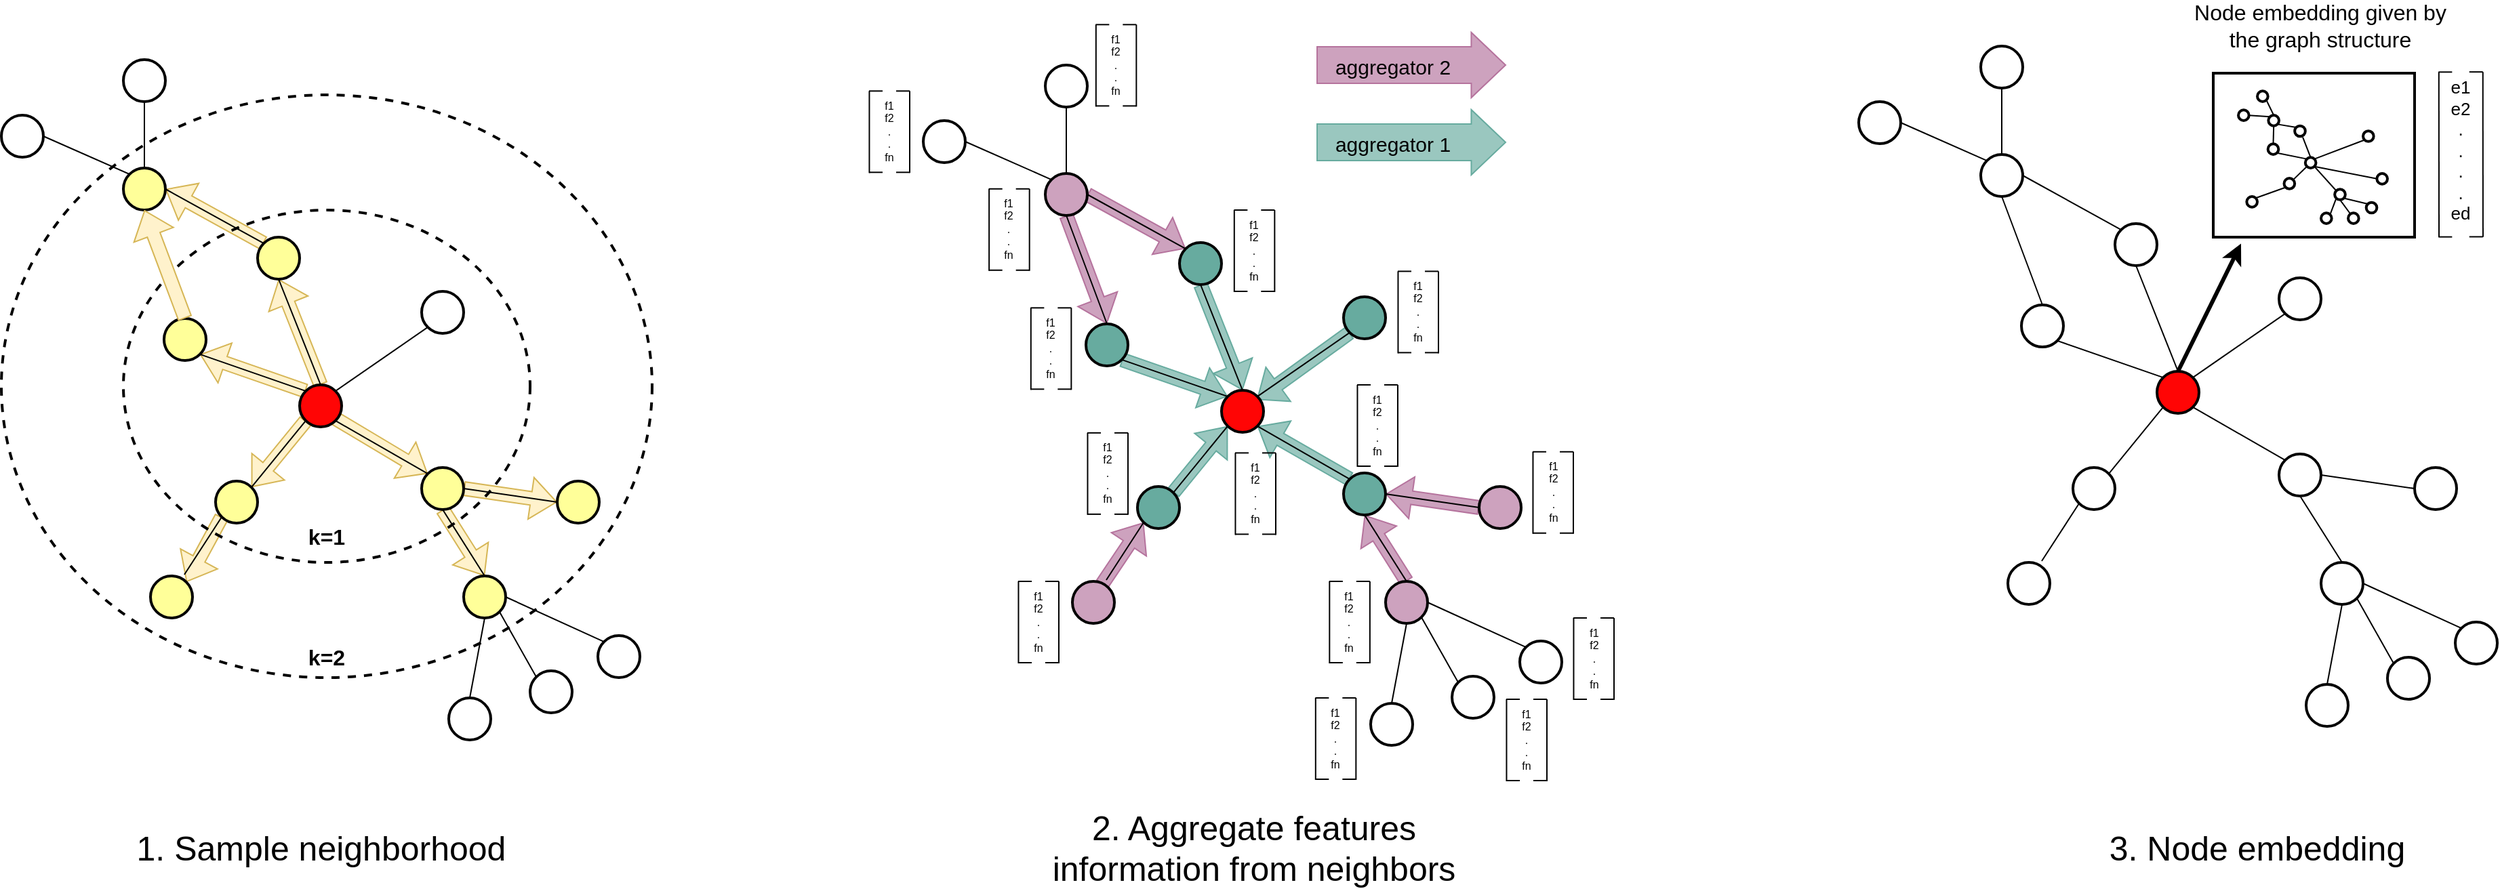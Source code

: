 <mxfile version="16.4.3" type="device" pages="3"><diagram id="cZDnwPEgZ42mDUARITS4" name="Page-1"><mxGraphModel dx="2995" dy="1503" grid="1" gridSize="10" guides="1" tooltips="1" connect="1" arrows="1" fold="1" page="1" pageScale="1" pageWidth="1169" pageHeight="827" math="0" shadow="0"><root><mxCell id="0"/><mxCell id="1" parent="0"/><mxCell id="zQcAAEka9pW5v13qBboG-451" value="" style="rounded=0;whiteSpace=wrap;html=1;labelBackgroundColor=none;fontSize=8;strokeColor=#000000;strokeWidth=2;fillColor=none;" parent="1" vertex="1"><mxGeometry x="1721.5" y="169" width="148.5" height="121" as="geometry"/></mxCell><mxCell id="zQcAAEka9pW5v13qBboG-102" value="&lt;div style=&quot;font-size: 8px&quot;&gt;&lt;font style=&quot;font-size: 8px&quot;&gt;f1&lt;/font&gt;&lt;/div&gt;&lt;div style=&quot;font-size: 8px&quot;&gt;&lt;font style=&quot;font-size: 8px&quot;&gt;f2&lt;/font&gt;&lt;/div&gt;&lt;div style=&quot;font-size: 8px&quot;&gt;&lt;font style=&quot;font-size: 8px&quot;&gt;.&lt;/font&gt;&lt;/div&gt;&lt;div style=&quot;font-size: 8px&quot;&gt;&lt;font style=&quot;font-size: 8px&quot;&gt;.&lt;/font&gt;&lt;/div&gt;&lt;div style=&quot;font-size: 8px&quot;&gt;&lt;font style=&quot;font-size: 8px&quot;&gt;fn&lt;br&gt;&lt;/font&gt;&lt;/div&gt;" style="text;html=1;strokeColor=none;fillColor=none;align=center;verticalAlign=middle;whiteSpace=wrap;rounded=0;dashed=1;labelBackgroundColor=none;fontSize=15;" parent="1" vertex="1"><mxGeometry x="840" y="544" width="30" height="60" as="geometry"/></mxCell><mxCell id="zQcAAEka9pW5v13qBboG-96" value="" style="shape=flexArrow;endArrow=classic;html=1;rounded=0;fontSize=16;fillColor=#CDA2BE;strokeColor=#B5739D;entryX=1;entryY=0.5;entryDx=0;entryDy=0;exitX=0;exitY=0.5;exitDx=0;exitDy=0;" parent="1" source="zQcAAEka9pW5v13qBboG-64" target="zQcAAEka9pW5v13qBboG-58" edge="1"><mxGeometry width="50" height="50" relative="1" as="geometry"><mxPoint x="1136.5" y="554" as="sourcePoint"/><mxPoint x="1105.5" y="505" as="targetPoint"/></mxGeometry></mxCell><mxCell id="zQcAAEka9pW5v13qBboG-95" value="" style="shape=flexArrow;endArrow=classic;html=1;rounded=0;fontSize=16;fillColor=#CDA2BE;strokeColor=#B5739D;entryX=0.5;entryY=1;entryDx=0;entryDy=0;exitX=0.5;exitY=0;exitDx=0;exitDy=0;" parent="1" source="zQcAAEka9pW5v13qBboG-63" target="zQcAAEka9pW5v13qBboG-58" edge="1"><mxGeometry width="50" height="50" relative="1" as="geometry"><mxPoint x="1040" y="635" as="sourcePoint"/><mxPoint x="1040" y="505" as="targetPoint"/></mxGeometry></mxCell><mxCell id="zQcAAEka9pW5v13qBboG-93" value="" style="shape=flexArrow;endArrow=classic;html=1;rounded=0;fontSize=16;fillColor=#CDA2BE;strokeColor=#B5739D;entryX=0;entryY=1;entryDx=0;entryDy=0;exitX=0.705;exitY=0.069;exitDx=0;exitDy=0;exitPerimeter=0;" parent="1" source="zQcAAEka9pW5v13qBboG-59" target="zQcAAEka9pW5v13qBboG-55" edge="1"><mxGeometry width="50" height="50" relative="1" as="geometry"><mxPoint x="895.5" y="294.0" as="sourcePoint"/><mxPoint x="925.5" y="374" as="targetPoint"/></mxGeometry></mxCell><mxCell id="zQcAAEka9pW5v13qBboG-92" value="" style="shape=flexArrow;endArrow=classic;html=1;rounded=0;fontSize=16;fillColor=#CDA2BE;strokeColor=#B5739D;entryX=0;entryY=0;entryDx=0;entryDy=0;exitX=1;exitY=0.5;exitDx=0;exitDy=0;" parent="1" source="zQcAAEka9pW5v13qBboG-51" target="zQcAAEka9pW5v13qBboG-47" edge="1"><mxGeometry width="50" height="50" relative="1" as="geometry"><mxPoint x="885.5" y="284.0" as="sourcePoint"/><mxPoint x="915.5" y="364" as="targetPoint"/></mxGeometry></mxCell><mxCell id="zQcAAEka9pW5v13qBboG-91" value="" style="shape=flexArrow;endArrow=classic;html=1;rounded=0;fontSize=16;fillColor=#CDA2BE;strokeColor=#B5739D;entryX=0.5;entryY=0;entryDx=0;entryDy=0;exitX=0.5;exitY=1;exitDx=0;exitDy=0;" parent="1" source="zQcAAEka9pW5v13qBboG-51" target="zQcAAEka9pW5v13qBboG-46" edge="1"><mxGeometry width="50" height="50" relative="1" as="geometry"><mxPoint x="680" y="550" as="sourcePoint"/><mxPoint x="730" y="500" as="targetPoint"/></mxGeometry></mxCell><mxCell id="zQcAAEka9pW5v13qBboG-90" value="" style="shape=flexArrow;endArrow=classic;html=1;rounded=0;fontSize=16;fillColor=#9AC7BF;strokeColor=#67AB9F;exitX=1;exitY=0;exitDx=0;exitDy=0;entryX=0;entryY=1;entryDx=0;entryDy=0;" parent="1" source="zQcAAEka9pW5v13qBboG-55" target="zQcAAEka9pW5v13qBboG-44" edge="1"><mxGeometry width="50" height="50" relative="1" as="geometry"><mxPoint x="1094.54" y="478.54" as="sourcePoint"/><mxPoint x="1026.46" y="439.46" as="targetPoint"/></mxGeometry></mxCell><mxCell id="zQcAAEka9pW5v13qBboG-89" value="" style="shape=flexArrow;endArrow=classic;html=1;rounded=0;fontSize=16;fillColor=#9AC7BF;strokeColor=#67AB9F;exitX=0;exitY=0;exitDx=0;exitDy=0;entryX=1;entryY=1;entryDx=0;entryDy=0;" parent="1" source="zQcAAEka9pW5v13qBboG-58" target="zQcAAEka9pW5v13qBboG-44" edge="1"><mxGeometry width="50" height="50" relative="1" as="geometry"><mxPoint x="1094.54" y="370.46" as="sourcePoint"/><mxPoint x="1026" y="420" as="targetPoint"/></mxGeometry></mxCell><mxCell id="zQcAAEka9pW5v13qBboG-88" value="" style="shape=flexArrow;endArrow=classic;html=1;rounded=0;fontSize=16;fillColor=#9AC7BF;strokeColor=#67AB9F;exitX=0;exitY=1;exitDx=0;exitDy=0;" parent="1" source="zQcAAEka9pW5v13qBboG-65" edge="1"><mxGeometry width="50" height="50" relative="1" as="geometry"><mxPoint x="984.5" y="335" as="sourcePoint"/><mxPoint x="1016" y="410" as="targetPoint"/></mxGeometry></mxCell><mxCell id="zQcAAEka9pW5v13qBboG-87" value="" style="shape=flexArrow;endArrow=classic;html=1;rounded=0;fontSize=16;fillColor=#9AC7BF;strokeColor=#67AB9F;exitX=0.5;exitY=1;exitDx=0;exitDy=0;entryX=0.5;entryY=0;entryDx=0;entryDy=0;" parent="1" source="zQcAAEka9pW5v13qBboG-47" target="zQcAAEka9pW5v13qBboG-44" edge="1"><mxGeometry width="50" height="50" relative="1" as="geometry"><mxPoint x="680" y="550" as="sourcePoint"/><mxPoint x="730" y="500" as="targetPoint"/></mxGeometry></mxCell><mxCell id="zQcAAEka9pW5v13qBboG-86" value="" style="shape=flexArrow;endArrow=classic;html=1;rounded=0;fontSize=16;fillColor=#9AC7BF;strokeColor=#67AB9F;exitX=1;exitY=1;exitDx=0;exitDy=0;entryX=0;entryY=0;entryDx=0;entryDy=0;" parent="1" source="zQcAAEka9pW5v13qBboG-46" target="zQcAAEka9pW5v13qBboG-44" edge="1"><mxGeometry width="50" height="50" relative="1" as="geometry"><mxPoint x="620" y="524.5" as="sourcePoint"/><mxPoint x="670" y="474.5" as="targetPoint"/></mxGeometry></mxCell><mxCell id="zQcAAEka9pW5v13qBboG-82" value="" style="shape=flexArrow;endArrow=classic;html=1;rounded=0;fontSize=16;fillColor=#fff2cc;strokeColor=#d6b656;exitX=0;exitY=0;exitDx=0;exitDy=0;entryX=1;entryY=0.5;entryDx=0;entryDy=0;" parent="1" source="zQcAAEka9pW5v13qBboG-4" target="zQcAAEka9pW5v13qBboG-5" edge="1"><mxGeometry width="50" height="50" relative="1" as="geometry"><mxPoint x="310.0" y="284" as="sourcePoint"/><mxPoint x="280.0" y="204" as="targetPoint"/></mxGeometry></mxCell><mxCell id="zQcAAEka9pW5v13qBboG-80" value="" style="shape=flexArrow;endArrow=classic;html=1;rounded=0;fontSize=16;fillColor=#fff2cc;strokeColor=#d6b656;exitX=0;exitY=0;exitDx=0;exitDy=0;entryX=1;entryY=1;entryDx=0;entryDy=0;" parent="1" source="zQcAAEka9pW5v13qBboG-1" target="zQcAAEka9pW5v13qBboG-2" edge="1"><mxGeometry width="50" height="50" relative="1" as="geometry"><mxPoint x="71" y="555.0" as="sourcePoint"/><mxPoint x="121" y="505" as="targetPoint"/></mxGeometry></mxCell><mxCell id="zQcAAEka9pW5v13qBboG-79" value="" style="shape=flexArrow;endArrow=classic;html=1;rounded=0;fontSize=16;fillColor=#fff2cc;strokeColor=#d6b656;exitX=0;exitY=1;exitDx=0;exitDy=0;entryX=1;entryY=0;entryDx=0;entryDy=0;" parent="1" source="zQcAAEka9pW5v13qBboG-8" target="zQcAAEka9pW5v13qBboG-10" edge="1"><mxGeometry width="50" height="50" relative="1" as="geometry"><mxPoint x="640" y="544.5" as="sourcePoint"/><mxPoint x="690" y="494.5" as="targetPoint"/></mxGeometry></mxCell><mxCell id="zQcAAEka9pW5v13qBboG-78" value="" style="shape=flexArrow;endArrow=classic;html=1;rounded=0;fontSize=16;fillColor=#fff2cc;strokeColor=#d6b656;exitX=0;exitY=1;exitDx=0;exitDy=0;entryX=1;entryY=0;entryDx=0;entryDy=0;" parent="1" source="zQcAAEka9pW5v13qBboG-1" target="zQcAAEka9pW5v13qBboG-8" edge="1"><mxGeometry width="50" height="50" relative="1" as="geometry"><mxPoint x="630" y="534.5" as="sourcePoint"/><mxPoint x="680" y="484.5" as="targetPoint"/></mxGeometry></mxCell><mxCell id="zQcAAEka9pW5v13qBboG-76" value="" style="shape=flexArrow;endArrow=classic;html=1;rounded=0;fontSize=16;fillColor=#fff2cc;strokeColor=#d6b656;exitX=0.5;exitY=1;exitDx=0;exitDy=0;entryX=0.5;entryY=0;entryDx=0;entryDy=0;" parent="1" source="zQcAAEka9pW5v13qBboG-9" target="zQcAAEka9pW5v13qBboG-11" edge="1"><mxGeometry width="50" height="50" relative="1" as="geometry"><mxPoint x="320" y="670.5" as="sourcePoint"/><mxPoint x="370" y="620.5" as="targetPoint"/></mxGeometry></mxCell><mxCell id="zQcAAEka9pW5v13qBboG-75" value="" style="shape=flexArrow;endArrow=classic;html=1;rounded=0;fontSize=16;fillColor=#fff2cc;strokeColor=#d6b656;exitX=1;exitY=0.5;exitDx=0;exitDy=0;entryX=0;entryY=0.5;entryDx=0;entryDy=0;" parent="1" source="zQcAAEka9pW5v13qBboG-9" target="zQcAAEka9pW5v13qBboG-12" edge="1"><mxGeometry width="50" height="50" relative="1" as="geometry"><mxPoint x="620" y="524.5" as="sourcePoint"/><mxPoint x="670" y="474.5" as="targetPoint"/></mxGeometry></mxCell><mxCell id="zQcAAEka9pW5v13qBboG-74" value="" style="shape=flexArrow;endArrow=classic;html=1;rounded=0;fontSize=16;fillColor=#fff2cc;strokeColor=#d6b656;entryX=0;entryY=0;entryDx=0;entryDy=0;" parent="1" target="zQcAAEka9pW5v13qBboG-9" edge="1"><mxGeometry width="50" height="50" relative="1" as="geometry"><mxPoint x="330" y="420" as="sourcePoint"/><mxPoint x="380" y="380" as="targetPoint"/></mxGeometry></mxCell><mxCell id="zQcAAEka9pW5v13qBboG-72" value="" style="shape=flexArrow;endArrow=classic;html=1;rounded=0;fontSize=16;fillColor=#fff2cc;strokeColor=#d6b656;entryX=0.5;entryY=1;entryDx=0;entryDy=0;exitX=0.5;exitY=0;exitDx=0;exitDy=0;" parent="1" source="zQcAAEka9pW5v13qBboG-1" target="zQcAAEka9pW5v13qBboG-4" edge="1"><mxGeometry width="50" height="50" relative="1" as="geometry"><mxPoint x="330" y="381" as="sourcePoint"/><mxPoint x="380" y="331" as="targetPoint"/></mxGeometry></mxCell><mxCell id="zQcAAEka9pW5v13qBboG-26" value="" style="ellipse;whiteSpace=wrap;html=1;strokeColor=#000000;strokeWidth=2;fillColor=none;dashed=1;" parent="1" vertex="1"><mxGeometry x="180" y="270" width="300" height="260" as="geometry"/></mxCell><mxCell id="zQcAAEka9pW5v13qBboG-27" value="" style="ellipse;whiteSpace=wrap;html=1;strokeColor=#000000;strokeWidth=2;fillColor=none;dashed=1;" parent="1" vertex="1"><mxGeometry x="90" y="185" width="480" height="430" as="geometry"/></mxCell><mxCell id="zQcAAEka9pW5v13qBboG-14" style="rounded=0;orthogonalLoop=1;jettySize=auto;html=1;exitX=0;exitY=0;exitDx=0;exitDy=0;entryX=1;entryY=1;entryDx=0;entryDy=0;endArrow=none;endFill=0;" parent="1" source="zQcAAEka9pW5v13qBboG-1" target="zQcAAEka9pW5v13qBboG-2" edge="1"><mxGeometry relative="1" as="geometry"/></mxCell><mxCell id="zQcAAEka9pW5v13qBboG-15" style="edgeStyle=none;rounded=0;orthogonalLoop=1;jettySize=auto;html=1;exitX=0.5;exitY=0;exitDx=0;exitDy=0;entryX=0.5;entryY=1;entryDx=0;entryDy=0;endArrow=none;endFill=0;" parent="1" source="zQcAAEka9pW5v13qBboG-1" target="zQcAAEka9pW5v13qBboG-4" edge="1"><mxGeometry relative="1" as="geometry"/></mxCell><mxCell id="zQcAAEka9pW5v13qBboG-20" style="edgeStyle=none;rounded=0;orthogonalLoop=1;jettySize=auto;html=1;exitX=0;exitY=1;exitDx=0;exitDy=0;entryX=1;entryY=0;entryDx=0;entryDy=0;endArrow=none;endFill=0;" parent="1" source="zQcAAEka9pW5v13qBboG-1" target="zQcAAEka9pW5v13qBboG-8" edge="1"><mxGeometry relative="1" as="geometry"/></mxCell><mxCell id="zQcAAEka9pW5v13qBboG-22" style="edgeStyle=none;rounded=0;orthogonalLoop=1;jettySize=auto;html=1;exitX=1;exitY=1;exitDx=0;exitDy=0;entryX=0;entryY=0;entryDx=0;entryDy=0;endArrow=none;endFill=0;" parent="1" source="zQcAAEka9pW5v13qBboG-1" target="zQcAAEka9pW5v13qBboG-9" edge="1"><mxGeometry relative="1" as="geometry"/></mxCell><mxCell id="zQcAAEka9pW5v13qBboG-25" style="edgeStyle=none;rounded=0;orthogonalLoop=1;jettySize=auto;html=1;exitX=1;exitY=0;exitDx=0;exitDy=0;entryX=0;entryY=1;entryDx=0;entryDy=0;endArrow=none;endFill=0;" parent="1" source="zQcAAEka9pW5v13qBboG-1" target="zQcAAEka9pW5v13qBboG-13" edge="1"><mxGeometry relative="1" as="geometry"/></mxCell><mxCell id="zQcAAEka9pW5v13qBboG-1" value="" style="ellipse;whiteSpace=wrap;html=1;aspect=fixed;fillColor=#FF0505;fontColor=#ffffff;strokeColor=#000000;strokeWidth=2;" parent="1" vertex="1"><mxGeometry x="310" y="399" width="31" height="31" as="geometry"/></mxCell><mxCell id="zQcAAEka9pW5v13qBboG-16" style="edgeStyle=none;rounded=0;orthogonalLoop=1;jettySize=auto;html=1;exitX=0.5;exitY=0;exitDx=0;exitDy=0;entryX=0.5;entryY=1;entryDx=0;entryDy=0;endArrow=none;endFill=0;" parent="1" source="zQcAAEka9pW5v13qBboG-2" target="zQcAAEka9pW5v13qBboG-5" edge="1"><mxGeometry relative="1" as="geometry"/></mxCell><mxCell id="zQcAAEka9pW5v13qBboG-2" value="" style="ellipse;whiteSpace=wrap;html=1;aspect=fixed;fillColor=#FFFF99;fontColor=#ffffff;strokeColor=#000000;strokeWidth=2;" parent="1" vertex="1"><mxGeometry x="210" y="350" width="31" height="31" as="geometry"/></mxCell><mxCell id="zQcAAEka9pW5v13qBboG-4" value="" style="ellipse;whiteSpace=wrap;html=1;aspect=fixed;fillColor=#FFFF99;fontColor=#ffffff;strokeColor=#000000;strokeWidth=2;" parent="1" vertex="1"><mxGeometry x="279" y="290" width="31" height="31" as="geometry"/></mxCell><mxCell id="zQcAAEka9pW5v13qBboG-17" style="edgeStyle=none;rounded=0;orthogonalLoop=1;jettySize=auto;html=1;exitX=1;exitY=0.5;exitDx=0;exitDy=0;entryX=0;entryY=0;entryDx=0;entryDy=0;endArrow=none;endFill=0;" parent="1" source="zQcAAEka9pW5v13qBboG-5" target="zQcAAEka9pW5v13qBboG-4" edge="1"><mxGeometry relative="1" as="geometry"/></mxCell><mxCell id="zQcAAEka9pW5v13qBboG-18" style="edgeStyle=none;rounded=0;orthogonalLoop=1;jettySize=auto;html=1;exitX=0;exitY=0;exitDx=0;exitDy=0;entryX=1;entryY=0.5;entryDx=0;entryDy=0;endArrow=none;endFill=0;" parent="1" source="zQcAAEka9pW5v13qBboG-5" target="zQcAAEka9pW5v13qBboG-7" edge="1"><mxGeometry relative="1" as="geometry"/></mxCell><mxCell id="zQcAAEka9pW5v13qBboG-19" style="edgeStyle=none;rounded=0;orthogonalLoop=1;jettySize=auto;html=1;exitX=0.5;exitY=0;exitDx=0;exitDy=0;entryX=0.5;entryY=1;entryDx=0;entryDy=0;endArrow=none;endFill=0;" parent="1" source="zQcAAEka9pW5v13qBboG-5" target="zQcAAEka9pW5v13qBboG-6" edge="1"><mxGeometry relative="1" as="geometry"/></mxCell><mxCell id="zQcAAEka9pW5v13qBboG-5" value="" style="ellipse;whiteSpace=wrap;html=1;aspect=fixed;fillColor=#FFFF99;fontColor=#ffffff;strokeColor=#000000;strokeWidth=2;" parent="1" vertex="1"><mxGeometry x="180" y="239" width="31" height="31" as="geometry"/></mxCell><mxCell id="zQcAAEka9pW5v13qBboG-6" value="" style="ellipse;whiteSpace=wrap;html=1;aspect=fixed;fillColor=#FFFFFF;fontColor=#ffffff;strokeColor=#000000;strokeWidth=2;" parent="1" vertex="1"><mxGeometry x="180" y="159" width="31" height="31" as="geometry"/></mxCell><mxCell id="zQcAAEka9pW5v13qBboG-7" value="" style="ellipse;whiteSpace=wrap;html=1;aspect=fixed;fillColor=#FFFFFF;fontColor=#ffffff;strokeColor=#000000;strokeWidth=2;" parent="1" vertex="1"><mxGeometry x="90" y="200" width="31" height="31" as="geometry"/></mxCell><mxCell id="zQcAAEka9pW5v13qBboG-21" style="edgeStyle=none;rounded=0;orthogonalLoop=1;jettySize=auto;html=1;exitX=0;exitY=1;exitDx=0;exitDy=0;entryX=0.806;entryY=-0.032;entryDx=0;entryDy=0;entryPerimeter=0;endArrow=none;endFill=0;" parent="1" source="zQcAAEka9pW5v13qBboG-8" target="zQcAAEka9pW5v13qBboG-10" edge="1"><mxGeometry relative="1" as="geometry"/></mxCell><mxCell id="zQcAAEka9pW5v13qBboG-8" value="" style="ellipse;whiteSpace=wrap;html=1;aspect=fixed;fillColor=#FFFF99;fontColor=#ffffff;strokeColor=#000000;strokeWidth=2;" parent="1" vertex="1"><mxGeometry x="248" y="470" width="31" height="31" as="geometry"/></mxCell><mxCell id="zQcAAEka9pW5v13qBboG-23" style="edgeStyle=none;rounded=0;orthogonalLoop=1;jettySize=auto;html=1;exitX=0.5;exitY=1;exitDx=0;exitDy=0;entryX=0.5;entryY=0;entryDx=0;entryDy=0;endArrow=none;endFill=0;" parent="1" source="zQcAAEka9pW5v13qBboG-9" target="zQcAAEka9pW5v13qBboG-11" edge="1"><mxGeometry relative="1" as="geometry"/></mxCell><mxCell id="zQcAAEka9pW5v13qBboG-24" style="edgeStyle=none;rounded=0;orthogonalLoop=1;jettySize=auto;html=1;exitX=1;exitY=0.5;exitDx=0;exitDy=0;entryX=0;entryY=0.5;entryDx=0;entryDy=0;endArrow=none;endFill=0;" parent="1" source="zQcAAEka9pW5v13qBboG-9" target="zQcAAEka9pW5v13qBboG-12" edge="1"><mxGeometry relative="1" as="geometry"/></mxCell><mxCell id="zQcAAEka9pW5v13qBboG-9" value="" style="ellipse;whiteSpace=wrap;html=1;aspect=fixed;fillColor=#FFFF99;fontColor=#ffffff;strokeColor=#000000;strokeWidth=2;" parent="1" vertex="1"><mxGeometry x="400" y="460" width="31" height="31" as="geometry"/></mxCell><mxCell id="zQcAAEka9pW5v13qBboG-10" value="" style="ellipse;whiteSpace=wrap;html=1;aspect=fixed;fillColor=#FFFF99;fontColor=#ffffff;strokeColor=#000000;strokeWidth=2;" parent="1" vertex="1"><mxGeometry x="200" y="540" width="31" height="31" as="geometry"/></mxCell><mxCell id="zQcAAEka9pW5v13qBboG-32" style="edgeStyle=none;rounded=0;orthogonalLoop=1;jettySize=auto;html=1;exitX=0.5;exitY=1;exitDx=0;exitDy=0;entryX=0.5;entryY=0;entryDx=0;entryDy=0;endArrow=none;endFill=0;" parent="1" source="zQcAAEka9pW5v13qBboG-11" target="zQcAAEka9pW5v13qBboG-28" edge="1"><mxGeometry relative="1" as="geometry"/></mxCell><mxCell id="zQcAAEka9pW5v13qBboG-33" style="edgeStyle=none;rounded=0;orthogonalLoop=1;jettySize=auto;html=1;exitX=1;exitY=1;exitDx=0;exitDy=0;entryX=0;entryY=0;entryDx=0;entryDy=0;endArrow=none;endFill=0;" parent="1" source="zQcAAEka9pW5v13qBboG-11" target="zQcAAEka9pW5v13qBboG-31" edge="1"><mxGeometry relative="1" as="geometry"/></mxCell><mxCell id="zQcAAEka9pW5v13qBboG-34" style="edgeStyle=none;rounded=0;orthogonalLoop=1;jettySize=auto;html=1;exitX=1;exitY=0.5;exitDx=0;exitDy=0;entryX=0;entryY=0;entryDx=0;entryDy=0;endArrow=none;endFill=0;" parent="1" source="zQcAAEka9pW5v13qBboG-11" target="zQcAAEka9pW5v13qBboG-30" edge="1"><mxGeometry relative="1" as="geometry"/></mxCell><mxCell id="zQcAAEka9pW5v13qBboG-11" value="" style="ellipse;whiteSpace=wrap;html=1;aspect=fixed;fillColor=#FFFF99;fontColor=#ffffff;strokeColor=#000000;strokeWidth=2;" parent="1" vertex="1"><mxGeometry x="431" y="540" width="31" height="31" as="geometry"/></mxCell><mxCell id="zQcAAEka9pW5v13qBboG-12" value="" style="ellipse;whiteSpace=wrap;html=1;aspect=fixed;fillColor=#FFFF99;fontColor=#ffffff;strokeColor=#000000;strokeWidth=2;" parent="1" vertex="1"><mxGeometry x="500" y="470" width="31" height="31" as="geometry"/></mxCell><mxCell id="zQcAAEka9pW5v13qBboG-13" value="" style="ellipse;whiteSpace=wrap;html=1;aspect=fixed;fillColor=#FFFFFF;fontColor=#ffffff;strokeColor=#000000;strokeWidth=2;" parent="1" vertex="1"><mxGeometry x="400" y="330" width="31" height="31" as="geometry"/></mxCell><mxCell id="zQcAAEka9pW5v13qBboG-28" value="" style="ellipse;whiteSpace=wrap;html=1;aspect=fixed;fillColor=#FFFFFF;fontColor=#ffffff;strokeColor=#000000;strokeWidth=2;" parent="1" vertex="1"><mxGeometry x="420" y="630" width="31" height="31" as="geometry"/></mxCell><mxCell id="zQcAAEka9pW5v13qBboG-30" value="" style="ellipse;whiteSpace=wrap;html=1;aspect=fixed;fillColor=#FFFFFF;fontColor=#ffffff;strokeColor=#000000;strokeWidth=2;" parent="1" vertex="1"><mxGeometry x="530" y="584" width="31" height="31" as="geometry"/></mxCell><mxCell id="zQcAAEka9pW5v13qBboG-31" value="" style="ellipse;whiteSpace=wrap;html=1;aspect=fixed;fillColor=#FFFFFF;fontColor=#ffffff;strokeColor=#000000;strokeWidth=2;" parent="1" vertex="1"><mxGeometry x="480" y="610" width="31" height="31" as="geometry"/></mxCell><mxCell id="zQcAAEka9pW5v13qBboG-35" value="&lt;b&gt;&lt;font style=&quot;font-size: 16px&quot;&gt;k=1&lt;/font&gt;&lt;/b&gt;" style="text;html=1;strokeColor=none;fillColor=none;align=center;verticalAlign=middle;whiteSpace=wrap;rounded=0;dashed=1;" parent="1" vertex="1"><mxGeometry x="295" y="491" width="70" height="40" as="geometry"/></mxCell><mxCell id="zQcAAEka9pW5v13qBboG-36" value="&lt;b&gt;&lt;font style=&quot;font-size: 16px&quot;&gt;k=2&lt;/font&gt;&lt;/b&gt;" style="text;html=1;strokeColor=none;fillColor=none;align=center;verticalAlign=middle;whiteSpace=wrap;rounded=0;dashed=1;" parent="1" vertex="1"><mxGeometry x="295" y="579.5" width="70" height="40" as="geometry"/></mxCell><mxCell id="zQcAAEka9pW5v13qBboG-39" style="rounded=0;orthogonalLoop=1;jettySize=auto;html=1;exitX=0;exitY=0;exitDx=0;exitDy=0;entryX=1;entryY=1;entryDx=0;entryDy=0;endArrow=none;endFill=0;" parent="1" source="zQcAAEka9pW5v13qBboG-44" target="zQcAAEka9pW5v13qBboG-46" edge="1"><mxGeometry relative="1" as="geometry"/></mxCell><mxCell id="zQcAAEka9pW5v13qBboG-40" style="edgeStyle=none;rounded=0;orthogonalLoop=1;jettySize=auto;html=1;exitX=0.5;exitY=0;exitDx=0;exitDy=0;entryX=0.5;entryY=1;entryDx=0;entryDy=0;endArrow=none;endFill=0;" parent="1" source="zQcAAEka9pW5v13qBboG-44" target="zQcAAEka9pW5v13qBboG-47" edge="1"><mxGeometry relative="1" as="geometry"/></mxCell><mxCell id="zQcAAEka9pW5v13qBboG-41" style="edgeStyle=none;rounded=0;orthogonalLoop=1;jettySize=auto;html=1;exitX=0;exitY=1;exitDx=0;exitDy=0;entryX=1;entryY=0;entryDx=0;entryDy=0;endArrow=none;endFill=0;" parent="1" source="zQcAAEka9pW5v13qBboG-44" target="zQcAAEka9pW5v13qBboG-55" edge="1"><mxGeometry relative="1" as="geometry"/></mxCell><mxCell id="zQcAAEka9pW5v13qBboG-42" style="edgeStyle=none;rounded=0;orthogonalLoop=1;jettySize=auto;html=1;exitX=1;exitY=1;exitDx=0;exitDy=0;entryX=0;entryY=0;entryDx=0;entryDy=0;endArrow=none;endFill=0;" parent="1" source="zQcAAEka9pW5v13qBboG-44" target="zQcAAEka9pW5v13qBboG-58" edge="1"><mxGeometry relative="1" as="geometry"/></mxCell><mxCell id="zQcAAEka9pW5v13qBboG-43" style="edgeStyle=none;rounded=0;orthogonalLoop=1;jettySize=auto;html=1;exitX=1;exitY=0;exitDx=0;exitDy=0;entryX=0;entryY=1;entryDx=0;entryDy=0;endArrow=none;endFill=0;" parent="1" source="zQcAAEka9pW5v13qBboG-44" target="zQcAAEka9pW5v13qBboG-65" edge="1"><mxGeometry relative="1" as="geometry"/></mxCell><mxCell id="zQcAAEka9pW5v13qBboG-44" value="" style="ellipse;whiteSpace=wrap;html=1;aspect=fixed;fillColor=#FF0505;fontColor=#ffffff;strokeColor=#000000;strokeWidth=2;" parent="1" vertex="1"><mxGeometry x="990" y="403" width="31" height="31" as="geometry"/></mxCell><mxCell id="zQcAAEka9pW5v13qBboG-45" style="edgeStyle=none;rounded=0;orthogonalLoop=1;jettySize=auto;html=1;exitX=0.5;exitY=0;exitDx=0;exitDy=0;entryX=0.5;entryY=1;entryDx=0;entryDy=0;endArrow=none;endFill=0;" parent="1" source="zQcAAEka9pW5v13qBboG-46" target="zQcAAEka9pW5v13qBboG-51" edge="1"><mxGeometry relative="1" as="geometry"/></mxCell><mxCell id="zQcAAEka9pW5v13qBboG-46" value="" style="ellipse;whiteSpace=wrap;html=1;aspect=fixed;fillColor=#67AB9F;fontColor=#ffffff;strokeColor=#000000;strokeWidth=2;" parent="1" vertex="1"><mxGeometry x="890" y="354" width="31" height="31" as="geometry"/></mxCell><mxCell id="zQcAAEka9pW5v13qBboG-47" value="" style="ellipse;whiteSpace=wrap;html=1;aspect=fixed;fillColor=#67AB9F;fontColor=#ffffff;strokeColor=#000000;strokeWidth=2;" parent="1" vertex="1"><mxGeometry x="959" y="294" width="31" height="31" as="geometry"/></mxCell><mxCell id="zQcAAEka9pW5v13qBboG-48" style="edgeStyle=none;rounded=0;orthogonalLoop=1;jettySize=auto;html=1;exitX=1;exitY=0.5;exitDx=0;exitDy=0;entryX=0;entryY=0;entryDx=0;entryDy=0;endArrow=none;endFill=0;" parent="1" source="zQcAAEka9pW5v13qBboG-51" target="zQcAAEka9pW5v13qBboG-47" edge="1"><mxGeometry relative="1" as="geometry"/></mxCell><mxCell id="zQcAAEka9pW5v13qBboG-49" style="edgeStyle=none;rounded=0;orthogonalLoop=1;jettySize=auto;html=1;exitX=0;exitY=0;exitDx=0;exitDy=0;entryX=1;entryY=0.5;entryDx=0;entryDy=0;endArrow=none;endFill=0;" parent="1" source="zQcAAEka9pW5v13qBboG-51" target="zQcAAEka9pW5v13qBboG-53" edge="1"><mxGeometry relative="1" as="geometry"/></mxCell><mxCell id="zQcAAEka9pW5v13qBboG-50" style="edgeStyle=none;rounded=0;orthogonalLoop=1;jettySize=auto;html=1;exitX=0.5;exitY=0;exitDx=0;exitDy=0;entryX=0.5;entryY=1;entryDx=0;entryDy=0;endArrow=none;endFill=0;" parent="1" source="zQcAAEka9pW5v13qBboG-51" target="zQcAAEka9pW5v13qBboG-52" edge="1"><mxGeometry relative="1" as="geometry"/></mxCell><mxCell id="zQcAAEka9pW5v13qBboG-51" value="" style="ellipse;whiteSpace=wrap;html=1;aspect=fixed;fillColor=#CDA2BE;fontColor=#ffffff;strokeColor=#000000;strokeWidth=2;" parent="1" vertex="1"><mxGeometry x="860" y="243" width="31" height="31" as="geometry"/></mxCell><mxCell id="zQcAAEka9pW5v13qBboG-52" value="" style="ellipse;whiteSpace=wrap;html=1;aspect=fixed;fillColor=#FFFFFF;fontColor=#ffffff;strokeColor=#000000;strokeWidth=2;" parent="1" vertex="1"><mxGeometry x="860" y="163" width="31" height="31" as="geometry"/></mxCell><mxCell id="zQcAAEka9pW5v13qBboG-53" value="" style="ellipse;whiteSpace=wrap;html=1;aspect=fixed;fillColor=#FFFFFF;fontColor=#ffffff;strokeColor=#000000;strokeWidth=2;" parent="1" vertex="1"><mxGeometry x="770" y="204" width="31" height="31" as="geometry"/></mxCell><mxCell id="zQcAAEka9pW5v13qBboG-54" style="edgeStyle=none;rounded=0;orthogonalLoop=1;jettySize=auto;html=1;exitX=0;exitY=1;exitDx=0;exitDy=0;entryX=0.806;entryY=-0.032;entryDx=0;entryDy=0;entryPerimeter=0;endArrow=none;endFill=0;" parent="1" source="zQcAAEka9pW5v13qBboG-55" target="zQcAAEka9pW5v13qBboG-59" edge="1"><mxGeometry relative="1" as="geometry"/></mxCell><mxCell id="zQcAAEka9pW5v13qBboG-55" value="" style="ellipse;whiteSpace=wrap;html=1;aspect=fixed;fillColor=#67AB9F;fontColor=#ffffff;strokeColor=#000000;strokeWidth=2;" parent="1" vertex="1"><mxGeometry x="928" y="474" width="31" height="31" as="geometry"/></mxCell><mxCell id="zQcAAEka9pW5v13qBboG-56" style="edgeStyle=none;rounded=0;orthogonalLoop=1;jettySize=auto;html=1;exitX=0.5;exitY=1;exitDx=0;exitDy=0;entryX=0.5;entryY=0;entryDx=0;entryDy=0;endArrow=none;endFill=0;" parent="1" source="zQcAAEka9pW5v13qBboG-58" target="zQcAAEka9pW5v13qBboG-63" edge="1"><mxGeometry relative="1" as="geometry"/></mxCell><mxCell id="zQcAAEka9pW5v13qBboG-57" style="edgeStyle=none;rounded=0;orthogonalLoop=1;jettySize=auto;html=1;exitX=1;exitY=0.5;exitDx=0;exitDy=0;entryX=0;entryY=0.5;entryDx=0;entryDy=0;endArrow=none;endFill=0;" parent="1" source="zQcAAEka9pW5v13qBboG-58" target="zQcAAEka9pW5v13qBboG-64" edge="1"><mxGeometry relative="1" as="geometry"/></mxCell><mxCell id="zQcAAEka9pW5v13qBboG-58" value="" style="ellipse;whiteSpace=wrap;html=1;aspect=fixed;fillColor=#67AB9F;fontColor=#ffffff;strokeColor=#000000;strokeWidth=2;" parent="1" vertex="1"><mxGeometry x="1080" y="464" width="31" height="31" as="geometry"/></mxCell><mxCell id="zQcAAEka9pW5v13qBboG-59" value="" style="ellipse;whiteSpace=wrap;html=1;aspect=fixed;fillColor=#CDA2BE;fontColor=#ffffff;strokeColor=#000000;strokeWidth=2;" parent="1" vertex="1"><mxGeometry x="880" y="544" width="31" height="31" as="geometry"/></mxCell><mxCell id="zQcAAEka9pW5v13qBboG-60" style="edgeStyle=none;rounded=0;orthogonalLoop=1;jettySize=auto;html=1;exitX=0.5;exitY=1;exitDx=0;exitDy=0;entryX=0.5;entryY=0;entryDx=0;entryDy=0;endArrow=none;endFill=0;" parent="1" source="zQcAAEka9pW5v13qBboG-63" target="zQcAAEka9pW5v13qBboG-66" edge="1"><mxGeometry relative="1" as="geometry"/></mxCell><mxCell id="zQcAAEka9pW5v13qBboG-61" style="edgeStyle=none;rounded=0;orthogonalLoop=1;jettySize=auto;html=1;exitX=1;exitY=1;exitDx=0;exitDy=0;entryX=0;entryY=0;entryDx=0;entryDy=0;endArrow=none;endFill=0;" parent="1" source="zQcAAEka9pW5v13qBboG-63" target="zQcAAEka9pW5v13qBboG-68" edge="1"><mxGeometry relative="1" as="geometry"/></mxCell><mxCell id="zQcAAEka9pW5v13qBboG-62" style="edgeStyle=none;rounded=0;orthogonalLoop=1;jettySize=auto;html=1;exitX=1;exitY=0.5;exitDx=0;exitDy=0;entryX=0;entryY=0;entryDx=0;entryDy=0;endArrow=none;endFill=0;" parent="1" source="zQcAAEka9pW5v13qBboG-63" target="zQcAAEka9pW5v13qBboG-67" edge="1"><mxGeometry relative="1" as="geometry"/></mxCell><mxCell id="zQcAAEka9pW5v13qBboG-63" value="" style="ellipse;whiteSpace=wrap;html=1;aspect=fixed;fillColor=#CDA2BE;fontColor=#ffffff;strokeColor=#000000;strokeWidth=2;" parent="1" vertex="1"><mxGeometry x="1111" y="544" width="31" height="31" as="geometry"/></mxCell><mxCell id="zQcAAEka9pW5v13qBboG-64" value="" style="ellipse;whiteSpace=wrap;html=1;aspect=fixed;fillColor=#CDA2BE;fontColor=#ffffff;strokeColor=#000000;strokeWidth=2;" parent="1" vertex="1"><mxGeometry x="1180" y="474" width="31" height="31" as="geometry"/></mxCell><mxCell id="zQcAAEka9pW5v13qBboG-65" value="" style="ellipse;whiteSpace=wrap;html=1;aspect=fixed;fillColor=#67AB9F;fontColor=#ffffff;strokeColor=#000000;strokeWidth=2;" parent="1" vertex="1"><mxGeometry x="1080" y="334" width="31" height="31" as="geometry"/></mxCell><mxCell id="zQcAAEka9pW5v13qBboG-66" value="" style="ellipse;whiteSpace=wrap;html=1;aspect=fixed;fillColor=#FFFFFF;fontColor=#ffffff;strokeColor=#000000;strokeWidth=2;" parent="1" vertex="1"><mxGeometry x="1100" y="634" width="31" height="31" as="geometry"/></mxCell><mxCell id="zQcAAEka9pW5v13qBboG-67" value="" style="ellipse;whiteSpace=wrap;html=1;aspect=fixed;fillColor=#FFFFFF;fontColor=#ffffff;strokeColor=#000000;strokeWidth=2;" parent="1" vertex="1"><mxGeometry x="1210" y="588" width="31" height="31" as="geometry"/></mxCell><mxCell id="zQcAAEka9pW5v13qBboG-68" value="" style="ellipse;whiteSpace=wrap;html=1;aspect=fixed;fillColor=#FFFFFF;fontColor=#ffffff;strokeColor=#000000;strokeWidth=2;" parent="1" vertex="1"><mxGeometry x="1160" y="614" width="31" height="31" as="geometry"/></mxCell><mxCell id="zQcAAEka9pW5v13qBboG-81" value="" style="shape=flexArrow;endArrow=classic;html=1;rounded=0;fontSize=16;fillColor=#fff2cc;strokeColor=#d6b656;exitX=0.5;exitY=0;exitDx=0;exitDy=0;entryX=0.5;entryY=1;entryDx=0;entryDy=0;" parent="1" source="zQcAAEka9pW5v13qBboG-2" target="zQcAAEka9pW5v13qBboG-5" edge="1"><mxGeometry width="50" height="50" relative="1" as="geometry"><mxPoint x="660" y="564.5" as="sourcePoint"/><mxPoint x="710" y="514.5" as="targetPoint"/></mxGeometry></mxCell><mxCell id="zQcAAEka9pW5v13qBboG-83" value="&lt;font style=&quot;font-size: 25px&quot;&gt;1. Sample neighborhood&lt;/font&gt;" style="text;html=1;strokeColor=none;fillColor=none;align=center;verticalAlign=middle;whiteSpace=wrap;rounded=0;dashed=1;" parent="1" vertex="1"><mxGeometry x="160.75" y="720" width="329.5" height="40" as="geometry"/></mxCell><mxCell id="zQcAAEka9pW5v13qBboG-85" value="&lt;font style=&quot;font-size: 25px&quot;&gt;2. Aggregate features information from neighbors&lt;/font&gt;" style="text;html=1;strokeColor=none;fillColor=none;align=center;verticalAlign=middle;whiteSpace=wrap;rounded=0;dashed=1;" parent="1" vertex="1"><mxGeometry x="849.17" y="720" width="329.5" height="40" as="geometry"/></mxCell><mxCell id="zQcAAEka9pW5v13qBboG-97" value="" style="shape=flexArrow;endArrow=classic;html=1;rounded=0;fontSize=16;fillColor=#CDA2BE;strokeColor=#B5739D;width=27.059;endSize=8.094;" parent="1" edge="1"><mxGeometry width="50" height="50" relative="1" as="geometry"><mxPoint x="1060" y="163" as="sourcePoint"/><mxPoint x="1200" y="163" as="targetPoint"/></mxGeometry></mxCell><mxCell id="zQcAAEka9pW5v13qBboG-98" value="&lt;font style=&quot;font-size: 15px&quot;&gt;aggregator &lt;/font&gt;&lt;font style=&quot;font-size: 15px&quot;&gt;2&lt;/font&gt;" style="edgeLabel;html=1;align=center;verticalAlign=middle;resizable=0;points=[];fontSize=25;labelBackgroundColor=none;" parent="zQcAAEka9pW5v13qBboG-97" vertex="1" connectable="0"><mxGeometry x="-0.473" y="-2" relative="1" as="geometry"><mxPoint x="19" y="-5" as="offset"/></mxGeometry></mxCell><mxCell id="zQcAAEka9pW5v13qBboG-99" value="" style="shape=flexArrow;endArrow=classic;html=1;rounded=0;fontSize=16;fillColor=#9AC7BF;strokeColor=#67AB9F;width=27.059;endSize=8.094;" parent="1" edge="1"><mxGeometry width="50" height="50" relative="1" as="geometry"><mxPoint x="1060" y="220" as="sourcePoint"/><mxPoint x="1200" y="220" as="targetPoint"/></mxGeometry></mxCell><mxCell id="zQcAAEka9pW5v13qBboG-100" value="&lt;font style=&quot;font-size: 15px&quot;&gt;aggregator &lt;/font&gt;&lt;font style=&quot;font-size: 15px&quot;&gt;1&lt;/font&gt;" style="edgeLabel;html=1;align=center;verticalAlign=middle;resizable=0;points=[];fontSize=25;labelBackgroundColor=none;" parent="zQcAAEka9pW5v13qBboG-99" vertex="1" connectable="0"><mxGeometry x="-0.473" y="-2" relative="1" as="geometry"><mxPoint x="19" y="-5" as="offset"/></mxGeometry></mxCell><mxCell id="zQcAAEka9pW5v13qBboG-107" value="" style="endArrow=none;html=1;rounded=0;fontSize=10;strokeColor=#000000;fillColor=#9AC7BF;" parent="1" edge="1"><mxGeometry width="50" height="50" relative="1" as="geometry"><mxPoint x="870" y="604.5" as="sourcePoint"/><mxPoint x="870" y="544.0" as="targetPoint"/></mxGeometry></mxCell><mxCell id="zQcAAEka9pW5v13qBboG-108" value="" style="endArrow=none;html=1;rounded=0;fontSize=10;strokeColor=#000000;fillColor=#9AC7BF;" parent="1" edge="1"><mxGeometry width="50" height="50" relative="1" as="geometry"><mxPoint x="870" y="544.0" as="sourcePoint"/><mxPoint x="860" y="544.0" as="targetPoint"/></mxGeometry></mxCell><mxCell id="zQcAAEka9pW5v13qBboG-109" value="" style="endArrow=none;html=1;rounded=0;fontSize=10;strokeColor=#000000;fillColor=#9AC7BF;" parent="1" edge="1"><mxGeometry width="50" height="50" relative="1" as="geometry"><mxPoint x="870" y="604.0" as="sourcePoint"/><mxPoint x="860" y="604.0" as="targetPoint"/></mxGeometry></mxCell><mxCell id="zQcAAEka9pW5v13qBboG-149" value="" style="endArrow=none;html=1;rounded=0;fontSize=10;strokeColor=#000000;fillColor=#9AC7BF;" parent="1" edge="1"><mxGeometry width="50" height="50" relative="1" as="geometry"><mxPoint x="840.23" y="604.5" as="sourcePoint"/><mxPoint x="840.23" y="544.0" as="targetPoint"/></mxGeometry></mxCell><mxCell id="zQcAAEka9pW5v13qBboG-150" value="" style="endArrow=none;html=1;rounded=0;fontSize=10;strokeColor=#000000;fillColor=#9AC7BF;" parent="1" edge="1"><mxGeometry width="50" height="50" relative="1" as="geometry"><mxPoint x="850" y="544.0" as="sourcePoint"/><mxPoint x="840" y="544.0" as="targetPoint"/></mxGeometry></mxCell><mxCell id="zQcAAEka9pW5v13qBboG-151" value="" style="endArrow=none;html=1;rounded=0;fontSize=10;strokeColor=#000000;fillColor=#9AC7BF;" parent="1" edge="1"><mxGeometry width="50" height="50" relative="1" as="geometry"><mxPoint x="850" y="604.0" as="sourcePoint"/><mxPoint x="840" y="604.0" as="targetPoint"/></mxGeometry></mxCell><mxCell id="zQcAAEka9pW5v13qBboG-152" value="&lt;div style=&quot;font-size: 8px&quot;&gt;&lt;font style=&quot;font-size: 8px&quot;&gt;f1&lt;/font&gt;&lt;/div&gt;&lt;div style=&quot;font-size: 8px&quot;&gt;&lt;font style=&quot;font-size: 8px&quot;&gt;f2&lt;/font&gt;&lt;/div&gt;&lt;div style=&quot;font-size: 8px&quot;&gt;&lt;font style=&quot;font-size: 8px&quot;&gt;.&lt;/font&gt;&lt;/div&gt;&lt;div style=&quot;font-size: 8px&quot;&gt;&lt;font style=&quot;font-size: 8px&quot;&gt;.&lt;/font&gt;&lt;/div&gt;&lt;div style=&quot;font-size: 8px&quot;&gt;&lt;font style=&quot;font-size: 8px&quot;&gt;fn&lt;br&gt;&lt;/font&gt;&lt;/div&gt;" style="text;html=1;strokeColor=none;fillColor=none;align=center;verticalAlign=middle;whiteSpace=wrap;rounded=0;dashed=1;labelBackgroundColor=none;fontSize=15;" parent="1" vertex="1"><mxGeometry x="891" y="434.43" width="30" height="60" as="geometry"/></mxCell><mxCell id="zQcAAEka9pW5v13qBboG-153" value="" style="endArrow=none;html=1;rounded=0;fontSize=10;strokeColor=#000000;fillColor=#9AC7BF;" parent="1" edge="1"><mxGeometry width="50" height="50" relative="1" as="geometry"><mxPoint x="921" y="494.93" as="sourcePoint"/><mxPoint x="921" y="434.43" as="targetPoint"/></mxGeometry></mxCell><mxCell id="zQcAAEka9pW5v13qBboG-154" value="" style="endArrow=none;html=1;rounded=0;fontSize=10;strokeColor=#000000;fillColor=#9AC7BF;" parent="1" edge="1"><mxGeometry width="50" height="50" relative="1" as="geometry"><mxPoint x="921" y="434.43" as="sourcePoint"/><mxPoint x="911" y="434.43" as="targetPoint"/></mxGeometry></mxCell><mxCell id="zQcAAEka9pW5v13qBboG-155" value="" style="endArrow=none;html=1;rounded=0;fontSize=10;strokeColor=#000000;fillColor=#9AC7BF;" parent="1" edge="1"><mxGeometry width="50" height="50" relative="1" as="geometry"><mxPoint x="921" y="494.43" as="sourcePoint"/><mxPoint x="911" y="494.43" as="targetPoint"/></mxGeometry></mxCell><mxCell id="zQcAAEka9pW5v13qBboG-156" value="" style="endArrow=none;html=1;rounded=0;fontSize=10;strokeColor=#000000;fillColor=#9AC7BF;" parent="1" edge="1"><mxGeometry width="50" height="50" relative="1" as="geometry"><mxPoint x="891.23" y="494.93" as="sourcePoint"/><mxPoint x="891.23" y="434.43" as="targetPoint"/></mxGeometry></mxCell><mxCell id="zQcAAEka9pW5v13qBboG-157" value="" style="endArrow=none;html=1;rounded=0;fontSize=10;strokeColor=#000000;fillColor=#9AC7BF;" parent="1" edge="1"><mxGeometry width="50" height="50" relative="1" as="geometry"><mxPoint x="901" y="434.43" as="sourcePoint"/><mxPoint x="891" y="434.43" as="targetPoint"/></mxGeometry></mxCell><mxCell id="zQcAAEka9pW5v13qBboG-158" value="" style="endArrow=none;html=1;rounded=0;fontSize=10;strokeColor=#000000;fillColor=#9AC7BF;" parent="1" edge="1"><mxGeometry width="50" height="50" relative="1" as="geometry"><mxPoint x="901" y="494.43" as="sourcePoint"/><mxPoint x="891" y="494.43" as="targetPoint"/></mxGeometry></mxCell><mxCell id="zQcAAEka9pW5v13qBboG-159" value="&lt;div style=&quot;font-size: 8px&quot;&gt;&lt;font style=&quot;font-size: 8px&quot;&gt;f1&lt;/font&gt;&lt;/div&gt;&lt;div style=&quot;font-size: 8px&quot;&gt;&lt;font style=&quot;font-size: 8px&quot;&gt;f2&lt;/font&gt;&lt;/div&gt;&lt;div style=&quot;font-size: 8px&quot;&gt;&lt;font style=&quot;font-size: 8px&quot;&gt;.&lt;/font&gt;&lt;/div&gt;&lt;div style=&quot;font-size: 8px&quot;&gt;&lt;font style=&quot;font-size: 8px&quot;&gt;.&lt;/font&gt;&lt;/div&gt;&lt;div style=&quot;font-size: 8px&quot;&gt;&lt;font style=&quot;font-size: 8px&quot;&gt;fn&lt;br&gt;&lt;/font&gt;&lt;/div&gt;" style="text;html=1;strokeColor=none;fillColor=none;align=center;verticalAlign=middle;whiteSpace=wrap;rounded=0;dashed=1;labelBackgroundColor=none;fontSize=15;" parent="1" vertex="1"><mxGeometry x="1000" y="449.21" width="30" height="60" as="geometry"/></mxCell><mxCell id="zQcAAEka9pW5v13qBboG-160" value="" style="endArrow=none;html=1;rounded=0;fontSize=10;strokeColor=#000000;fillColor=#9AC7BF;" parent="1" edge="1"><mxGeometry width="50" height="50" relative="1" as="geometry"><mxPoint x="1030" y="509.71" as="sourcePoint"/><mxPoint x="1030" y="449.21" as="targetPoint"/></mxGeometry></mxCell><mxCell id="zQcAAEka9pW5v13qBboG-161" value="" style="endArrow=none;html=1;rounded=0;fontSize=10;strokeColor=#000000;fillColor=#9AC7BF;" parent="1" edge="1"><mxGeometry width="50" height="50" relative="1" as="geometry"><mxPoint x="1030" y="449.21" as="sourcePoint"/><mxPoint x="1020" y="449.21" as="targetPoint"/></mxGeometry></mxCell><mxCell id="zQcAAEka9pW5v13qBboG-162" value="" style="endArrow=none;html=1;rounded=0;fontSize=10;strokeColor=#000000;fillColor=#9AC7BF;" parent="1" edge="1"><mxGeometry width="50" height="50" relative="1" as="geometry"><mxPoint x="1030" y="509.21" as="sourcePoint"/><mxPoint x="1020" y="509.21" as="targetPoint"/></mxGeometry></mxCell><mxCell id="zQcAAEka9pW5v13qBboG-163" value="" style="endArrow=none;html=1;rounded=0;fontSize=10;strokeColor=#000000;fillColor=#9AC7BF;" parent="1" edge="1"><mxGeometry width="50" height="50" relative="1" as="geometry"><mxPoint x="1000.23" y="509.71" as="sourcePoint"/><mxPoint x="1000.23" y="449.21" as="targetPoint"/></mxGeometry></mxCell><mxCell id="zQcAAEka9pW5v13qBboG-164" value="" style="endArrow=none;html=1;rounded=0;fontSize=10;strokeColor=#000000;fillColor=#9AC7BF;" parent="1" edge="1"><mxGeometry width="50" height="50" relative="1" as="geometry"><mxPoint x="1010" y="449.21" as="sourcePoint"/><mxPoint x="1000" y="449.21" as="targetPoint"/></mxGeometry></mxCell><mxCell id="zQcAAEka9pW5v13qBboG-165" value="" style="endArrow=none;html=1;rounded=0;fontSize=10;strokeColor=#000000;fillColor=#9AC7BF;" parent="1" edge="1"><mxGeometry width="50" height="50" relative="1" as="geometry"><mxPoint x="1010" y="509.21" as="sourcePoint"/><mxPoint x="1000" y="509.21" as="targetPoint"/></mxGeometry></mxCell><mxCell id="zQcAAEka9pW5v13qBboG-166" value="&lt;div style=&quot;font-size: 8px&quot;&gt;&lt;font style=&quot;font-size: 8px&quot;&gt;f1&lt;/font&gt;&lt;/div&gt;&lt;div style=&quot;font-size: 8px&quot;&gt;&lt;font style=&quot;font-size: 8px&quot;&gt;f2&lt;/font&gt;&lt;/div&gt;&lt;div style=&quot;font-size: 8px&quot;&gt;&lt;font style=&quot;font-size: 8px&quot;&gt;.&lt;/font&gt;&lt;/div&gt;&lt;div style=&quot;font-size: 8px&quot;&gt;&lt;font style=&quot;font-size: 8px&quot;&gt;.&lt;/font&gt;&lt;/div&gt;&lt;div style=&quot;font-size: 8px&quot;&gt;&lt;font style=&quot;font-size: 8px&quot;&gt;fn&lt;br&gt;&lt;/font&gt;&lt;/div&gt;" style="text;html=1;strokeColor=none;fillColor=none;align=center;verticalAlign=middle;whiteSpace=wrap;rounded=0;dashed=1;labelBackgroundColor=none;fontSize=15;" parent="1" vertex="1"><mxGeometry x="1090" y="399" width="30" height="60" as="geometry"/></mxCell><mxCell id="zQcAAEka9pW5v13qBboG-167" value="" style="endArrow=none;html=1;rounded=0;fontSize=10;strokeColor=#000000;fillColor=#9AC7BF;" parent="1" edge="1"><mxGeometry width="50" height="50" relative="1" as="geometry"><mxPoint x="1120" y="459.5" as="sourcePoint"/><mxPoint x="1120" y="399.0" as="targetPoint"/></mxGeometry></mxCell><mxCell id="zQcAAEka9pW5v13qBboG-168" value="" style="endArrow=none;html=1;rounded=0;fontSize=10;strokeColor=#000000;fillColor=#9AC7BF;" parent="1" edge="1"><mxGeometry width="50" height="50" relative="1" as="geometry"><mxPoint x="1120" y="399.0" as="sourcePoint"/><mxPoint x="1110" y="399.0" as="targetPoint"/></mxGeometry></mxCell><mxCell id="zQcAAEka9pW5v13qBboG-169" value="" style="endArrow=none;html=1;rounded=0;fontSize=10;strokeColor=#000000;fillColor=#9AC7BF;" parent="1" edge="1"><mxGeometry width="50" height="50" relative="1" as="geometry"><mxPoint x="1120" y="459.0" as="sourcePoint"/><mxPoint x="1110" y="459.0" as="targetPoint"/></mxGeometry></mxCell><mxCell id="zQcAAEka9pW5v13qBboG-170" value="" style="endArrow=none;html=1;rounded=0;fontSize=10;strokeColor=#000000;fillColor=#9AC7BF;" parent="1" edge="1"><mxGeometry width="50" height="50" relative="1" as="geometry"><mxPoint x="1090.23" y="459.5" as="sourcePoint"/><mxPoint x="1090.23" y="399.0" as="targetPoint"/></mxGeometry></mxCell><mxCell id="zQcAAEka9pW5v13qBboG-171" value="" style="endArrow=none;html=1;rounded=0;fontSize=10;strokeColor=#000000;fillColor=#9AC7BF;" parent="1" edge="1"><mxGeometry width="50" height="50" relative="1" as="geometry"><mxPoint x="1100" y="399.0" as="sourcePoint"/><mxPoint x="1090" y="399.0" as="targetPoint"/></mxGeometry></mxCell><mxCell id="zQcAAEka9pW5v13qBboG-172" value="" style="endArrow=none;html=1;rounded=0;fontSize=10;strokeColor=#000000;fillColor=#9AC7BF;" parent="1" edge="1"><mxGeometry width="50" height="50" relative="1" as="geometry"><mxPoint x="1100" y="459.0" as="sourcePoint"/><mxPoint x="1090" y="459.0" as="targetPoint"/></mxGeometry></mxCell><mxCell id="zQcAAEka9pW5v13qBboG-173" value="&lt;div style=&quot;font-size: 8px&quot;&gt;&lt;font style=&quot;font-size: 8px&quot;&gt;f1&lt;/font&gt;&lt;/div&gt;&lt;div style=&quot;font-size: 8px&quot;&gt;&lt;font style=&quot;font-size: 8px&quot;&gt;f2&lt;/font&gt;&lt;/div&gt;&lt;div style=&quot;font-size: 8px&quot;&gt;&lt;font style=&quot;font-size: 8px&quot;&gt;.&lt;/font&gt;&lt;/div&gt;&lt;div style=&quot;font-size: 8px&quot;&gt;&lt;font style=&quot;font-size: 8px&quot;&gt;.&lt;/font&gt;&lt;/div&gt;&lt;div style=&quot;font-size: 8px&quot;&gt;&lt;font style=&quot;font-size: 8px&quot;&gt;fn&lt;br&gt;&lt;/font&gt;&lt;/div&gt;" style="text;html=1;strokeColor=none;fillColor=none;align=center;verticalAlign=middle;whiteSpace=wrap;rounded=0;dashed=1;labelBackgroundColor=none;fontSize=15;" parent="1" vertex="1"><mxGeometry x="1120" y="315.21" width="30" height="60" as="geometry"/></mxCell><mxCell id="zQcAAEka9pW5v13qBboG-174" value="" style="endArrow=none;html=1;rounded=0;fontSize=10;strokeColor=#000000;fillColor=#9AC7BF;" parent="1" edge="1"><mxGeometry width="50" height="50" relative="1" as="geometry"><mxPoint x="1150" y="375.71" as="sourcePoint"/><mxPoint x="1150" y="315.21" as="targetPoint"/></mxGeometry></mxCell><mxCell id="zQcAAEka9pW5v13qBboG-175" value="" style="endArrow=none;html=1;rounded=0;fontSize=10;strokeColor=#000000;fillColor=#9AC7BF;" parent="1" edge="1"><mxGeometry width="50" height="50" relative="1" as="geometry"><mxPoint x="1150" y="315.21" as="sourcePoint"/><mxPoint x="1140" y="315.21" as="targetPoint"/></mxGeometry></mxCell><mxCell id="zQcAAEka9pW5v13qBboG-176" value="" style="endArrow=none;html=1;rounded=0;fontSize=10;strokeColor=#000000;fillColor=#9AC7BF;" parent="1" edge="1"><mxGeometry width="50" height="50" relative="1" as="geometry"><mxPoint x="1150" y="375.21" as="sourcePoint"/><mxPoint x="1140" y="375.21" as="targetPoint"/></mxGeometry></mxCell><mxCell id="zQcAAEka9pW5v13qBboG-177" value="" style="endArrow=none;html=1;rounded=0;fontSize=10;strokeColor=#000000;fillColor=#9AC7BF;" parent="1" edge="1"><mxGeometry width="50" height="50" relative="1" as="geometry"><mxPoint x="1120.23" y="375.71" as="sourcePoint"/><mxPoint x="1120.23" y="315.21" as="targetPoint"/></mxGeometry></mxCell><mxCell id="zQcAAEka9pW5v13qBboG-178" value="" style="endArrow=none;html=1;rounded=0;fontSize=10;strokeColor=#000000;fillColor=#9AC7BF;" parent="1" edge="1"><mxGeometry width="50" height="50" relative="1" as="geometry"><mxPoint x="1130" y="315.21" as="sourcePoint"/><mxPoint x="1120" y="315.21" as="targetPoint"/></mxGeometry></mxCell><mxCell id="zQcAAEka9pW5v13qBboG-179" value="" style="endArrow=none;html=1;rounded=0;fontSize=10;strokeColor=#000000;fillColor=#9AC7BF;" parent="1" edge="1"><mxGeometry width="50" height="50" relative="1" as="geometry"><mxPoint x="1130" y="375.21" as="sourcePoint"/><mxPoint x="1120" y="375.21" as="targetPoint"/></mxGeometry></mxCell><mxCell id="zQcAAEka9pW5v13qBboG-180" value="&lt;div style=&quot;font-size: 8px&quot;&gt;&lt;font style=&quot;font-size: 8px&quot;&gt;f1&lt;/font&gt;&lt;/div&gt;&lt;div style=&quot;font-size: 8px&quot;&gt;&lt;font style=&quot;font-size: 8px&quot;&gt;f2&lt;/font&gt;&lt;/div&gt;&lt;div style=&quot;font-size: 8px&quot;&gt;&lt;font style=&quot;font-size: 8px&quot;&gt;.&lt;/font&gt;&lt;/div&gt;&lt;div style=&quot;font-size: 8px&quot;&gt;&lt;font style=&quot;font-size: 8px&quot;&gt;.&lt;/font&gt;&lt;/div&gt;&lt;div style=&quot;font-size: 8px&quot;&gt;&lt;font style=&quot;font-size: 8px&quot;&gt;fn&lt;br&gt;&lt;/font&gt;&lt;/div&gt;" style="text;html=1;strokeColor=none;fillColor=none;align=center;verticalAlign=middle;whiteSpace=wrap;rounded=0;dashed=1;labelBackgroundColor=none;fontSize=15;" parent="1" vertex="1"><mxGeometry x="1069.43" y="544" width="30" height="60" as="geometry"/></mxCell><mxCell id="zQcAAEka9pW5v13qBboG-181" value="" style="endArrow=none;html=1;rounded=0;fontSize=10;strokeColor=#000000;fillColor=#9AC7BF;" parent="1" edge="1"><mxGeometry width="50" height="50" relative="1" as="geometry"><mxPoint x="1099.43" y="604.5" as="sourcePoint"/><mxPoint x="1099.43" y="544" as="targetPoint"/></mxGeometry></mxCell><mxCell id="zQcAAEka9pW5v13qBboG-182" value="" style="endArrow=none;html=1;rounded=0;fontSize=10;strokeColor=#000000;fillColor=#9AC7BF;" parent="1" edge="1"><mxGeometry width="50" height="50" relative="1" as="geometry"><mxPoint x="1099.43" y="544" as="sourcePoint"/><mxPoint x="1089.43" y="544" as="targetPoint"/></mxGeometry></mxCell><mxCell id="zQcAAEka9pW5v13qBboG-183" value="" style="endArrow=none;html=1;rounded=0;fontSize=10;strokeColor=#000000;fillColor=#9AC7BF;" parent="1" edge="1"><mxGeometry width="50" height="50" relative="1" as="geometry"><mxPoint x="1099.43" y="604" as="sourcePoint"/><mxPoint x="1089.43" y="604" as="targetPoint"/></mxGeometry></mxCell><mxCell id="zQcAAEka9pW5v13qBboG-184" value="" style="endArrow=none;html=1;rounded=0;fontSize=10;strokeColor=#000000;fillColor=#9AC7BF;" parent="1" edge="1"><mxGeometry width="50" height="50" relative="1" as="geometry"><mxPoint x="1069.66" y="604.5" as="sourcePoint"/><mxPoint x="1069.66" y="544" as="targetPoint"/></mxGeometry></mxCell><mxCell id="zQcAAEka9pW5v13qBboG-185" value="" style="endArrow=none;html=1;rounded=0;fontSize=10;strokeColor=#000000;fillColor=#9AC7BF;" parent="1" edge="1"><mxGeometry width="50" height="50" relative="1" as="geometry"><mxPoint x="1079.43" y="544" as="sourcePoint"/><mxPoint x="1069.43" y="544" as="targetPoint"/></mxGeometry></mxCell><mxCell id="zQcAAEka9pW5v13qBboG-186" value="" style="endArrow=none;html=1;rounded=0;fontSize=10;strokeColor=#000000;fillColor=#9AC7BF;" parent="1" edge="1"><mxGeometry width="50" height="50" relative="1" as="geometry"><mxPoint x="1079.43" y="604" as="sourcePoint"/><mxPoint x="1069.43" y="604" as="targetPoint"/></mxGeometry></mxCell><mxCell id="zQcAAEka9pW5v13qBboG-187" value="&lt;div style=&quot;font-size: 8px&quot;&gt;&lt;font style=&quot;font-size: 8px&quot;&gt;f1&lt;/font&gt;&lt;/div&gt;&lt;div style=&quot;font-size: 8px&quot;&gt;&lt;font style=&quot;font-size: 8px&quot;&gt;f2&lt;/font&gt;&lt;/div&gt;&lt;div style=&quot;font-size: 8px&quot;&gt;&lt;font style=&quot;font-size: 8px&quot;&gt;.&lt;/font&gt;&lt;/div&gt;&lt;div style=&quot;font-size: 8px&quot;&gt;&lt;font style=&quot;font-size: 8px&quot;&gt;.&lt;/font&gt;&lt;/div&gt;&lt;div style=&quot;font-size: 8px&quot;&gt;&lt;font style=&quot;font-size: 8px&quot;&gt;fn&lt;br&gt;&lt;/font&gt;&lt;/div&gt;" style="text;html=1;strokeColor=none;fillColor=none;align=center;verticalAlign=middle;whiteSpace=wrap;rounded=0;dashed=1;labelBackgroundColor=none;fontSize=15;" parent="1" vertex="1"><mxGeometry x="1219.5" y="448.38" width="30" height="60" as="geometry"/></mxCell><mxCell id="zQcAAEka9pW5v13qBboG-188" value="" style="endArrow=none;html=1;rounded=0;fontSize=10;strokeColor=#000000;fillColor=#9AC7BF;" parent="1" edge="1"><mxGeometry width="50" height="50" relative="1" as="geometry"><mxPoint x="1249.5" y="508.88" as="sourcePoint"/><mxPoint x="1249.5" y="448.38" as="targetPoint"/></mxGeometry></mxCell><mxCell id="zQcAAEka9pW5v13qBboG-189" value="" style="endArrow=none;html=1;rounded=0;fontSize=10;strokeColor=#000000;fillColor=#9AC7BF;" parent="1" edge="1"><mxGeometry width="50" height="50" relative="1" as="geometry"><mxPoint x="1249.5" y="448.38" as="sourcePoint"/><mxPoint x="1239.5" y="448.38" as="targetPoint"/></mxGeometry></mxCell><mxCell id="zQcAAEka9pW5v13qBboG-190" value="" style="endArrow=none;html=1;rounded=0;fontSize=10;strokeColor=#000000;fillColor=#9AC7BF;" parent="1" edge="1"><mxGeometry width="50" height="50" relative="1" as="geometry"><mxPoint x="1249.5" y="508.38" as="sourcePoint"/><mxPoint x="1239.5" y="508.38" as="targetPoint"/></mxGeometry></mxCell><mxCell id="zQcAAEka9pW5v13qBboG-191" value="" style="endArrow=none;html=1;rounded=0;fontSize=10;strokeColor=#000000;fillColor=#9AC7BF;" parent="1" edge="1"><mxGeometry width="50" height="50" relative="1" as="geometry"><mxPoint x="1219.73" y="508.88" as="sourcePoint"/><mxPoint x="1219.73" y="448.38" as="targetPoint"/></mxGeometry></mxCell><mxCell id="zQcAAEka9pW5v13qBboG-192" value="" style="endArrow=none;html=1;rounded=0;fontSize=10;strokeColor=#000000;fillColor=#9AC7BF;" parent="1" edge="1"><mxGeometry width="50" height="50" relative="1" as="geometry"><mxPoint x="1229.5" y="448.38" as="sourcePoint"/><mxPoint x="1219.5" y="448.38" as="targetPoint"/></mxGeometry></mxCell><mxCell id="zQcAAEka9pW5v13qBboG-193" value="" style="endArrow=none;html=1;rounded=0;fontSize=10;strokeColor=#000000;fillColor=#9AC7BF;" parent="1" edge="1"><mxGeometry width="50" height="50" relative="1" as="geometry"><mxPoint x="1229.5" y="508.38" as="sourcePoint"/><mxPoint x="1219.5" y="508.38" as="targetPoint"/></mxGeometry></mxCell><mxCell id="zQcAAEka9pW5v13qBboG-194" value="&lt;div style=&quot;font-size: 8px&quot;&gt;&lt;font style=&quot;font-size: 8px&quot;&gt;f1&lt;/font&gt;&lt;/div&gt;&lt;div style=&quot;font-size: 8px&quot;&gt;&lt;font style=&quot;font-size: 8px&quot;&gt;f2&lt;/font&gt;&lt;/div&gt;&lt;div style=&quot;font-size: 8px&quot;&gt;&lt;font style=&quot;font-size: 8px&quot;&gt;.&lt;/font&gt;&lt;/div&gt;&lt;div style=&quot;font-size: 8px&quot;&gt;&lt;font style=&quot;font-size: 8px&quot;&gt;.&lt;/font&gt;&lt;/div&gt;&lt;div style=&quot;font-size: 8px&quot;&gt;&lt;font style=&quot;font-size: 8px&quot;&gt;fn&lt;br&gt;&lt;/font&gt;&lt;/div&gt;" style="text;html=1;strokeColor=none;fillColor=none;align=center;verticalAlign=middle;whiteSpace=wrap;rounded=0;dashed=1;labelBackgroundColor=none;fontSize=15;" parent="1" vertex="1"><mxGeometry x="849.17" y="342.17" width="30" height="60" as="geometry"/></mxCell><mxCell id="zQcAAEka9pW5v13qBboG-195" value="" style="endArrow=none;html=1;rounded=0;fontSize=10;strokeColor=#000000;fillColor=#9AC7BF;" parent="1" edge="1"><mxGeometry width="50" height="50" relative="1" as="geometry"><mxPoint x="879.17" y="402.67" as="sourcePoint"/><mxPoint x="879.17" y="342.17" as="targetPoint"/></mxGeometry></mxCell><mxCell id="zQcAAEka9pW5v13qBboG-196" value="" style="endArrow=none;html=1;rounded=0;fontSize=10;strokeColor=#000000;fillColor=#9AC7BF;" parent="1" edge="1"><mxGeometry width="50" height="50" relative="1" as="geometry"><mxPoint x="879.17" y="342.17" as="sourcePoint"/><mxPoint x="869.17" y="342.17" as="targetPoint"/></mxGeometry></mxCell><mxCell id="zQcAAEka9pW5v13qBboG-197" value="" style="endArrow=none;html=1;rounded=0;fontSize=10;strokeColor=#000000;fillColor=#9AC7BF;" parent="1" edge="1"><mxGeometry width="50" height="50" relative="1" as="geometry"><mxPoint x="879.17" y="402.17" as="sourcePoint"/><mxPoint x="869.17" y="402.17" as="targetPoint"/></mxGeometry></mxCell><mxCell id="zQcAAEka9pW5v13qBboG-198" value="" style="endArrow=none;html=1;rounded=0;fontSize=10;strokeColor=#000000;fillColor=#9AC7BF;" parent="1" edge="1"><mxGeometry width="50" height="50" relative="1" as="geometry"><mxPoint x="849.4" y="402.67" as="sourcePoint"/><mxPoint x="849.4" y="342.17" as="targetPoint"/></mxGeometry></mxCell><mxCell id="zQcAAEka9pW5v13qBboG-199" value="" style="endArrow=none;html=1;rounded=0;fontSize=10;strokeColor=#000000;fillColor=#9AC7BF;" parent="1" edge="1"><mxGeometry width="50" height="50" relative="1" as="geometry"><mxPoint x="859.17" y="342.17" as="sourcePoint"/><mxPoint x="849.17" y="342.17" as="targetPoint"/></mxGeometry></mxCell><mxCell id="zQcAAEka9pW5v13qBboG-200" value="" style="endArrow=none;html=1;rounded=0;fontSize=10;strokeColor=#000000;fillColor=#9AC7BF;" parent="1" edge="1"><mxGeometry width="50" height="50" relative="1" as="geometry"><mxPoint x="859.17" y="402.17" as="sourcePoint"/><mxPoint x="849.17" y="402.17" as="targetPoint"/></mxGeometry></mxCell><mxCell id="zQcAAEka9pW5v13qBboG-201" value="&lt;div style=&quot;font-size: 8px&quot;&gt;&lt;font style=&quot;font-size: 8px&quot;&gt;f1&lt;/font&gt;&lt;/div&gt;&lt;div style=&quot;font-size: 8px&quot;&gt;&lt;font style=&quot;font-size: 8px&quot;&gt;f2&lt;/font&gt;&lt;/div&gt;&lt;div style=&quot;font-size: 8px&quot;&gt;&lt;font style=&quot;font-size: 8px&quot;&gt;.&lt;/font&gt;&lt;/div&gt;&lt;div style=&quot;font-size: 8px&quot;&gt;&lt;font style=&quot;font-size: 8px&quot;&gt;.&lt;/font&gt;&lt;/div&gt;&lt;div style=&quot;font-size: 8px&quot;&gt;&lt;font style=&quot;font-size: 8px&quot;&gt;fn&lt;br&gt;&lt;/font&gt;&lt;/div&gt;" style="text;html=1;strokeColor=none;fillColor=none;align=center;verticalAlign=middle;whiteSpace=wrap;rounded=0;dashed=1;labelBackgroundColor=none;fontSize=15;" parent="1" vertex="1"><mxGeometry x="999.17" y="270.0" width="30" height="60" as="geometry"/></mxCell><mxCell id="zQcAAEka9pW5v13qBboG-202" value="" style="endArrow=none;html=1;rounded=0;fontSize=10;strokeColor=#000000;fillColor=#9AC7BF;" parent="1" edge="1"><mxGeometry width="50" height="50" relative="1" as="geometry"><mxPoint x="1029.17" y="330.5" as="sourcePoint"/><mxPoint x="1029.17" y="270.0" as="targetPoint"/></mxGeometry></mxCell><mxCell id="zQcAAEka9pW5v13qBboG-203" value="" style="endArrow=none;html=1;rounded=0;fontSize=10;strokeColor=#000000;fillColor=#9AC7BF;" parent="1" edge="1"><mxGeometry width="50" height="50" relative="1" as="geometry"><mxPoint x="1029.17" y="270.0" as="sourcePoint"/><mxPoint x="1019.17" y="270.0" as="targetPoint"/></mxGeometry></mxCell><mxCell id="zQcAAEka9pW5v13qBboG-204" value="" style="endArrow=none;html=1;rounded=0;fontSize=10;strokeColor=#000000;fillColor=#9AC7BF;" parent="1" edge="1"><mxGeometry width="50" height="50" relative="1" as="geometry"><mxPoint x="1029.17" y="330" as="sourcePoint"/><mxPoint x="1019.17" y="330" as="targetPoint"/></mxGeometry></mxCell><mxCell id="zQcAAEka9pW5v13qBboG-205" value="" style="endArrow=none;html=1;rounded=0;fontSize=10;strokeColor=#000000;fillColor=#9AC7BF;" parent="1" edge="1"><mxGeometry width="50" height="50" relative="1" as="geometry"><mxPoint x="999.4" y="330.5" as="sourcePoint"/><mxPoint x="999.4" y="270.0" as="targetPoint"/></mxGeometry></mxCell><mxCell id="zQcAAEka9pW5v13qBboG-206" value="" style="endArrow=none;html=1;rounded=0;fontSize=10;strokeColor=#000000;fillColor=#9AC7BF;" parent="1" edge="1"><mxGeometry width="50" height="50" relative="1" as="geometry"><mxPoint x="1009.17" y="270.0" as="sourcePoint"/><mxPoint x="999.17" y="270.0" as="targetPoint"/></mxGeometry></mxCell><mxCell id="zQcAAEka9pW5v13qBboG-207" value="" style="endArrow=none;html=1;rounded=0;fontSize=10;strokeColor=#000000;fillColor=#9AC7BF;" parent="1" edge="1"><mxGeometry width="50" height="50" relative="1" as="geometry"><mxPoint x="1009.17" y="330" as="sourcePoint"/><mxPoint x="999.17" y="330" as="targetPoint"/></mxGeometry></mxCell><mxCell id="zQcAAEka9pW5v13qBboG-208" value="&lt;div style=&quot;font-size: 8px&quot;&gt;&lt;font style=&quot;font-size: 8px&quot;&gt;f1&lt;/font&gt;&lt;/div&gt;&lt;div style=&quot;font-size: 8px&quot;&gt;&lt;font style=&quot;font-size: 8px&quot;&gt;f2&lt;/font&gt;&lt;/div&gt;&lt;div style=&quot;font-size: 8px&quot;&gt;&lt;font style=&quot;font-size: 8px&quot;&gt;.&lt;/font&gt;&lt;/div&gt;&lt;div style=&quot;font-size: 8px&quot;&gt;&lt;font style=&quot;font-size: 8px&quot;&gt;.&lt;/font&gt;&lt;/div&gt;&lt;div style=&quot;font-size: 8px&quot;&gt;&lt;font style=&quot;font-size: 8px&quot;&gt;fn&lt;br&gt;&lt;/font&gt;&lt;/div&gt;" style="text;html=1;strokeColor=none;fillColor=none;align=center;verticalAlign=middle;whiteSpace=wrap;rounded=0;dashed=1;labelBackgroundColor=none;fontSize=15;" parent="1" vertex="1"><mxGeometry x="818.34" y="254.38" width="30" height="60" as="geometry"/></mxCell><mxCell id="zQcAAEka9pW5v13qBboG-209" value="" style="endArrow=none;html=1;rounded=0;fontSize=10;strokeColor=#000000;fillColor=#9AC7BF;" parent="1" edge="1"><mxGeometry width="50" height="50" relative="1" as="geometry"><mxPoint x="848.34" y="314.88" as="sourcePoint"/><mxPoint x="848.34" y="254.38" as="targetPoint"/></mxGeometry></mxCell><mxCell id="zQcAAEka9pW5v13qBboG-210" value="" style="endArrow=none;html=1;rounded=0;fontSize=10;strokeColor=#000000;fillColor=#9AC7BF;" parent="1" edge="1"><mxGeometry width="50" height="50" relative="1" as="geometry"><mxPoint x="848.34" y="254.38" as="sourcePoint"/><mxPoint x="838.34" y="254.38" as="targetPoint"/></mxGeometry></mxCell><mxCell id="zQcAAEka9pW5v13qBboG-211" value="" style="endArrow=none;html=1;rounded=0;fontSize=10;strokeColor=#000000;fillColor=#9AC7BF;" parent="1" edge="1"><mxGeometry width="50" height="50" relative="1" as="geometry"><mxPoint x="848.34" y="314.38" as="sourcePoint"/><mxPoint x="838.34" y="314.38" as="targetPoint"/></mxGeometry></mxCell><mxCell id="zQcAAEka9pW5v13qBboG-212" value="" style="endArrow=none;html=1;rounded=0;fontSize=10;strokeColor=#000000;fillColor=#9AC7BF;" parent="1" edge="1"><mxGeometry width="50" height="50" relative="1" as="geometry"><mxPoint x="818.57" y="314.88" as="sourcePoint"/><mxPoint x="818.57" y="254.38" as="targetPoint"/></mxGeometry></mxCell><mxCell id="zQcAAEka9pW5v13qBboG-213" value="" style="endArrow=none;html=1;rounded=0;fontSize=10;strokeColor=#000000;fillColor=#9AC7BF;" parent="1" edge="1"><mxGeometry width="50" height="50" relative="1" as="geometry"><mxPoint x="828.34" y="254.38" as="sourcePoint"/><mxPoint x="818.34" y="254.38" as="targetPoint"/></mxGeometry></mxCell><mxCell id="zQcAAEka9pW5v13qBboG-214" value="" style="endArrow=none;html=1;rounded=0;fontSize=10;strokeColor=#000000;fillColor=#9AC7BF;" parent="1" edge="1"><mxGeometry width="50" height="50" relative="1" as="geometry"><mxPoint x="828.34" y="314.38" as="sourcePoint"/><mxPoint x="818.34" y="314.38" as="targetPoint"/></mxGeometry></mxCell><mxCell id="zQcAAEka9pW5v13qBboG-215" value="&lt;div style=&quot;font-size: 8px&quot;&gt;&lt;font style=&quot;font-size: 8px&quot;&gt;f1&lt;/font&gt;&lt;/div&gt;&lt;div style=&quot;font-size: 8px&quot;&gt;&lt;font style=&quot;font-size: 8px&quot;&gt;f2&lt;/font&gt;&lt;/div&gt;&lt;div style=&quot;font-size: 8px&quot;&gt;&lt;font style=&quot;font-size: 8px&quot;&gt;.&lt;/font&gt;&lt;/div&gt;&lt;div style=&quot;font-size: 8px&quot;&gt;&lt;font style=&quot;font-size: 8px&quot;&gt;.&lt;/font&gt;&lt;/div&gt;&lt;div style=&quot;font-size: 8px&quot;&gt;&lt;font style=&quot;font-size: 8px&quot;&gt;fn&lt;br&gt;&lt;/font&gt;&lt;/div&gt;" style="text;html=1;strokeColor=none;fillColor=none;align=center;verticalAlign=middle;whiteSpace=wrap;rounded=0;dashed=1;labelBackgroundColor=none;fontSize=15;" parent="1" vertex="1"><mxGeometry x="730" y="182.17" width="30" height="60" as="geometry"/></mxCell><mxCell id="zQcAAEka9pW5v13qBboG-216" value="" style="endArrow=none;html=1;rounded=0;fontSize=10;strokeColor=#000000;fillColor=#9AC7BF;" parent="1" edge="1"><mxGeometry width="50" height="50" relative="1" as="geometry"><mxPoint x="760.0" y="242.67" as="sourcePoint"/><mxPoint x="760.0" y="182.17" as="targetPoint"/></mxGeometry></mxCell><mxCell id="zQcAAEka9pW5v13qBboG-217" value="" style="endArrow=none;html=1;rounded=0;fontSize=10;strokeColor=#000000;fillColor=#9AC7BF;" parent="1" edge="1"><mxGeometry width="50" height="50" relative="1" as="geometry"><mxPoint x="760.0" y="182.17" as="sourcePoint"/><mxPoint x="750.0" y="182.17" as="targetPoint"/></mxGeometry></mxCell><mxCell id="zQcAAEka9pW5v13qBboG-218" value="" style="endArrow=none;html=1;rounded=0;fontSize=10;strokeColor=#000000;fillColor=#9AC7BF;" parent="1" edge="1"><mxGeometry width="50" height="50" relative="1" as="geometry"><mxPoint x="760.0" y="242.17" as="sourcePoint"/><mxPoint x="750.0" y="242.17" as="targetPoint"/></mxGeometry></mxCell><mxCell id="zQcAAEka9pW5v13qBboG-219" value="" style="endArrow=none;html=1;rounded=0;fontSize=10;strokeColor=#000000;fillColor=#9AC7BF;" parent="1" edge="1"><mxGeometry width="50" height="50" relative="1" as="geometry"><mxPoint x="730.23" y="242.67" as="sourcePoint"/><mxPoint x="730.23" y="182.17" as="targetPoint"/></mxGeometry></mxCell><mxCell id="zQcAAEka9pW5v13qBboG-220" value="" style="endArrow=none;html=1;rounded=0;fontSize=10;strokeColor=#000000;fillColor=#9AC7BF;" parent="1" edge="1"><mxGeometry width="50" height="50" relative="1" as="geometry"><mxPoint x="740.0" y="182.17" as="sourcePoint"/><mxPoint x="730.0" y="182.17" as="targetPoint"/></mxGeometry></mxCell><mxCell id="zQcAAEka9pW5v13qBboG-221" value="" style="endArrow=none;html=1;rounded=0;fontSize=10;strokeColor=#000000;fillColor=#9AC7BF;" parent="1" edge="1"><mxGeometry width="50" height="50" relative="1" as="geometry"><mxPoint x="740.0" y="242.17" as="sourcePoint"/><mxPoint x="730.0" y="242.17" as="targetPoint"/></mxGeometry></mxCell><mxCell id="zQcAAEka9pW5v13qBboG-222" value="&lt;div style=&quot;font-size: 8px&quot;&gt;&lt;font style=&quot;font-size: 8px&quot;&gt;f1&lt;/font&gt;&lt;/div&gt;&lt;div style=&quot;font-size: 8px&quot;&gt;&lt;font style=&quot;font-size: 8px&quot;&gt;f2&lt;/font&gt;&lt;/div&gt;&lt;div style=&quot;font-size: 8px&quot;&gt;&lt;font style=&quot;font-size: 8px&quot;&gt;.&lt;/font&gt;&lt;/div&gt;&lt;div style=&quot;font-size: 8px&quot;&gt;&lt;font style=&quot;font-size: 8px&quot;&gt;.&lt;/font&gt;&lt;/div&gt;&lt;div style=&quot;font-size: 8px&quot;&gt;&lt;font style=&quot;font-size: 8px&quot;&gt;fn&lt;br&gt;&lt;/font&gt;&lt;/div&gt;" style="text;html=1;strokeColor=none;fillColor=none;align=center;verticalAlign=middle;whiteSpace=wrap;rounded=0;dashed=1;labelBackgroundColor=none;fontSize=15;" parent="1" vertex="1"><mxGeometry x="897.17" y="133.17" width="30" height="60" as="geometry"/></mxCell><mxCell id="zQcAAEka9pW5v13qBboG-223" value="" style="endArrow=none;html=1;rounded=0;fontSize=10;strokeColor=#000000;fillColor=#9AC7BF;" parent="1" edge="1"><mxGeometry width="50" height="50" relative="1" as="geometry"><mxPoint x="927.17" y="193.67" as="sourcePoint"/><mxPoint x="927.17" y="133.17" as="targetPoint"/></mxGeometry></mxCell><mxCell id="zQcAAEka9pW5v13qBboG-224" value="" style="endArrow=none;html=1;rounded=0;fontSize=10;strokeColor=#000000;fillColor=#9AC7BF;" parent="1" edge="1"><mxGeometry width="50" height="50" relative="1" as="geometry"><mxPoint x="927.17" y="133.17" as="sourcePoint"/><mxPoint x="917.17" y="133.17" as="targetPoint"/></mxGeometry></mxCell><mxCell id="zQcAAEka9pW5v13qBboG-225" value="" style="endArrow=none;html=1;rounded=0;fontSize=10;strokeColor=#000000;fillColor=#9AC7BF;" parent="1" edge="1"><mxGeometry width="50" height="50" relative="1" as="geometry"><mxPoint x="927.17" y="193.17" as="sourcePoint"/><mxPoint x="917.17" y="193.17" as="targetPoint"/></mxGeometry></mxCell><mxCell id="zQcAAEka9pW5v13qBboG-226" value="" style="endArrow=none;html=1;rounded=0;fontSize=10;strokeColor=#000000;fillColor=#9AC7BF;" parent="1" edge="1"><mxGeometry width="50" height="50" relative="1" as="geometry"><mxPoint x="897.4" y="193.67" as="sourcePoint"/><mxPoint x="897.4" y="133.17" as="targetPoint"/></mxGeometry></mxCell><mxCell id="zQcAAEka9pW5v13qBboG-227" value="" style="endArrow=none;html=1;rounded=0;fontSize=10;strokeColor=#000000;fillColor=#9AC7BF;" parent="1" edge="1"><mxGeometry width="50" height="50" relative="1" as="geometry"><mxPoint x="907.17" y="133.17" as="sourcePoint"/><mxPoint x="897.17" y="133.17" as="targetPoint"/></mxGeometry></mxCell><mxCell id="zQcAAEka9pW5v13qBboG-228" value="" style="endArrow=none;html=1;rounded=0;fontSize=10;strokeColor=#000000;fillColor=#9AC7BF;" parent="1" edge="1"><mxGeometry width="50" height="50" relative="1" as="geometry"><mxPoint x="907.17" y="193.17" as="sourcePoint"/><mxPoint x="897.17" y="193.17" as="targetPoint"/></mxGeometry></mxCell><mxCell id="zQcAAEka9pW5v13qBboG-229" value="&lt;div style=&quot;font-size: 8px&quot;&gt;&lt;font style=&quot;font-size: 8px&quot;&gt;f1&lt;/font&gt;&lt;/div&gt;&lt;div style=&quot;font-size: 8px&quot;&gt;&lt;font style=&quot;font-size: 8px&quot;&gt;f2&lt;/font&gt;&lt;/div&gt;&lt;div style=&quot;font-size: 8px&quot;&gt;&lt;font style=&quot;font-size: 8px&quot;&gt;.&lt;/font&gt;&lt;/div&gt;&lt;div style=&quot;font-size: 8px&quot;&gt;&lt;font style=&quot;font-size: 8px&quot;&gt;.&lt;/font&gt;&lt;/div&gt;&lt;div style=&quot;font-size: 8px&quot;&gt;&lt;font style=&quot;font-size: 8px&quot;&gt;fn&lt;br&gt;&lt;/font&gt;&lt;/div&gt;" style="text;html=1;strokeColor=none;fillColor=none;align=center;verticalAlign=middle;whiteSpace=wrap;rounded=0;dashed=1;labelBackgroundColor=none;fontSize=15;" parent="1" vertex="1"><mxGeometry x="1249.5" y="571" width="30" height="60" as="geometry"/></mxCell><mxCell id="zQcAAEka9pW5v13qBboG-230" value="" style="endArrow=none;html=1;rounded=0;fontSize=10;strokeColor=#000000;fillColor=#9AC7BF;" parent="1" edge="1"><mxGeometry width="50" height="50" relative="1" as="geometry"><mxPoint x="1279.5" y="631.5" as="sourcePoint"/><mxPoint x="1279.5" y="571.0" as="targetPoint"/></mxGeometry></mxCell><mxCell id="zQcAAEka9pW5v13qBboG-231" value="" style="endArrow=none;html=1;rounded=0;fontSize=10;strokeColor=#000000;fillColor=#9AC7BF;" parent="1" edge="1"><mxGeometry width="50" height="50" relative="1" as="geometry"><mxPoint x="1279.5" y="571.0" as="sourcePoint"/><mxPoint x="1269.5" y="571.0" as="targetPoint"/></mxGeometry></mxCell><mxCell id="zQcAAEka9pW5v13qBboG-232" value="" style="endArrow=none;html=1;rounded=0;fontSize=10;strokeColor=#000000;fillColor=#9AC7BF;" parent="1" edge="1"><mxGeometry width="50" height="50" relative="1" as="geometry"><mxPoint x="1279.5" y="631" as="sourcePoint"/><mxPoint x="1269.5" y="631" as="targetPoint"/></mxGeometry></mxCell><mxCell id="zQcAAEka9pW5v13qBboG-233" value="" style="endArrow=none;html=1;rounded=0;fontSize=10;strokeColor=#000000;fillColor=#9AC7BF;" parent="1" edge="1"><mxGeometry width="50" height="50" relative="1" as="geometry"><mxPoint x="1249.73" y="631.5" as="sourcePoint"/><mxPoint x="1249.73" y="571.0" as="targetPoint"/></mxGeometry></mxCell><mxCell id="zQcAAEka9pW5v13qBboG-234" value="" style="endArrow=none;html=1;rounded=0;fontSize=10;strokeColor=#000000;fillColor=#9AC7BF;" parent="1" edge="1"><mxGeometry width="50" height="50" relative="1" as="geometry"><mxPoint x="1259.5" y="571.0" as="sourcePoint"/><mxPoint x="1249.5" y="571.0" as="targetPoint"/></mxGeometry></mxCell><mxCell id="zQcAAEka9pW5v13qBboG-235" value="" style="endArrow=none;html=1;rounded=0;fontSize=10;strokeColor=#000000;fillColor=#9AC7BF;" parent="1" edge="1"><mxGeometry width="50" height="50" relative="1" as="geometry"><mxPoint x="1259.5" y="631" as="sourcePoint"/><mxPoint x="1249.5" y="631" as="targetPoint"/></mxGeometry></mxCell><mxCell id="zQcAAEka9pW5v13qBboG-236" value="&lt;div style=&quot;font-size: 8px&quot;&gt;&lt;font style=&quot;font-size: 8px&quot;&gt;f1&lt;/font&gt;&lt;/div&gt;&lt;div style=&quot;font-size: 8px&quot;&gt;&lt;font style=&quot;font-size: 8px&quot;&gt;f2&lt;/font&gt;&lt;/div&gt;&lt;div style=&quot;font-size: 8px&quot;&gt;&lt;font style=&quot;font-size: 8px&quot;&gt;.&lt;/font&gt;&lt;/div&gt;&lt;div style=&quot;font-size: 8px&quot;&gt;&lt;font style=&quot;font-size: 8px&quot;&gt;.&lt;/font&gt;&lt;/div&gt;&lt;div style=&quot;font-size: 8px&quot;&gt;&lt;font style=&quot;font-size: 8px&quot;&gt;fn&lt;br&gt;&lt;/font&gt;&lt;/div&gt;" style="text;html=1;strokeColor=none;fillColor=none;align=center;verticalAlign=middle;whiteSpace=wrap;rounded=0;dashed=1;labelBackgroundColor=none;fontSize=15;" parent="1" vertex="1"><mxGeometry x="1200" y="631" width="30" height="60" as="geometry"/></mxCell><mxCell id="zQcAAEka9pW5v13qBboG-237" value="" style="endArrow=none;html=1;rounded=0;fontSize=10;strokeColor=#000000;fillColor=#9AC7BF;" parent="1" edge="1"><mxGeometry width="50" height="50" relative="1" as="geometry"><mxPoint x="1230" y="691.5" as="sourcePoint"/><mxPoint x="1230" y="631.0" as="targetPoint"/></mxGeometry></mxCell><mxCell id="zQcAAEka9pW5v13qBboG-238" value="" style="endArrow=none;html=1;rounded=0;fontSize=10;strokeColor=#000000;fillColor=#9AC7BF;" parent="1" edge="1"><mxGeometry width="50" height="50" relative="1" as="geometry"><mxPoint x="1230" y="631.0" as="sourcePoint"/><mxPoint x="1220" y="631.0" as="targetPoint"/></mxGeometry></mxCell><mxCell id="zQcAAEka9pW5v13qBboG-239" value="" style="endArrow=none;html=1;rounded=0;fontSize=10;strokeColor=#000000;fillColor=#9AC7BF;" parent="1" edge="1"><mxGeometry width="50" height="50" relative="1" as="geometry"><mxPoint x="1230" y="691" as="sourcePoint"/><mxPoint x="1220" y="691" as="targetPoint"/></mxGeometry></mxCell><mxCell id="zQcAAEka9pW5v13qBboG-240" value="" style="endArrow=none;html=1;rounded=0;fontSize=10;strokeColor=#000000;fillColor=#9AC7BF;" parent="1" edge="1"><mxGeometry width="50" height="50" relative="1" as="geometry"><mxPoint x="1200.23" y="691.5" as="sourcePoint"/><mxPoint x="1200.23" y="631.0" as="targetPoint"/></mxGeometry></mxCell><mxCell id="zQcAAEka9pW5v13qBboG-241" value="" style="endArrow=none;html=1;rounded=0;fontSize=10;strokeColor=#000000;fillColor=#9AC7BF;" parent="1" edge="1"><mxGeometry width="50" height="50" relative="1" as="geometry"><mxPoint x="1210" y="631.0" as="sourcePoint"/><mxPoint x="1200" y="631.0" as="targetPoint"/></mxGeometry></mxCell><mxCell id="zQcAAEka9pW5v13qBboG-242" value="" style="endArrow=none;html=1;rounded=0;fontSize=10;strokeColor=#000000;fillColor=#9AC7BF;" parent="1" edge="1"><mxGeometry width="50" height="50" relative="1" as="geometry"><mxPoint x="1210" y="691" as="sourcePoint"/><mxPoint x="1200" y="691" as="targetPoint"/></mxGeometry></mxCell><mxCell id="zQcAAEka9pW5v13qBboG-244" value="&lt;div style=&quot;font-size: 8px&quot;&gt;&lt;font style=&quot;font-size: 8px&quot;&gt;f1&lt;/font&gt;&lt;/div&gt;&lt;div style=&quot;font-size: 8px&quot;&gt;&lt;font style=&quot;font-size: 8px&quot;&gt;f2&lt;/font&gt;&lt;/div&gt;&lt;div style=&quot;font-size: 8px&quot;&gt;&lt;font style=&quot;font-size: 8px&quot;&gt;.&lt;/font&gt;&lt;/div&gt;&lt;div style=&quot;font-size: 8px&quot;&gt;&lt;font style=&quot;font-size: 8px&quot;&gt;.&lt;/font&gt;&lt;/div&gt;&lt;div style=&quot;font-size: 8px&quot;&gt;&lt;font style=&quot;font-size: 8px&quot;&gt;fn&lt;br&gt;&lt;/font&gt;&lt;/div&gt;" style="text;html=1;strokeColor=none;fillColor=none;align=center;verticalAlign=middle;whiteSpace=wrap;rounded=0;dashed=1;labelBackgroundColor=none;fontSize=15;" parent="1" vertex="1"><mxGeometry x="1059.17" y="630" width="30" height="60" as="geometry"/></mxCell><mxCell id="zQcAAEka9pW5v13qBboG-245" value="" style="endArrow=none;html=1;rounded=0;fontSize=10;strokeColor=#000000;fillColor=#9AC7BF;" parent="1" edge="1"><mxGeometry width="50" height="50" relative="1" as="geometry"><mxPoint x="1089.17" y="690.5" as="sourcePoint"/><mxPoint x="1089.17" y="630" as="targetPoint"/></mxGeometry></mxCell><mxCell id="zQcAAEka9pW5v13qBboG-246" value="" style="endArrow=none;html=1;rounded=0;fontSize=10;strokeColor=#000000;fillColor=#9AC7BF;" parent="1" edge="1"><mxGeometry width="50" height="50" relative="1" as="geometry"><mxPoint x="1089.17" y="630" as="sourcePoint"/><mxPoint x="1079.17" y="630" as="targetPoint"/></mxGeometry></mxCell><mxCell id="zQcAAEka9pW5v13qBboG-247" value="" style="endArrow=none;html=1;rounded=0;fontSize=10;strokeColor=#000000;fillColor=#9AC7BF;" parent="1" edge="1"><mxGeometry width="50" height="50" relative="1" as="geometry"><mxPoint x="1089.17" y="690" as="sourcePoint"/><mxPoint x="1079.17" y="690" as="targetPoint"/></mxGeometry></mxCell><mxCell id="zQcAAEka9pW5v13qBboG-248" value="" style="endArrow=none;html=1;rounded=0;fontSize=10;strokeColor=#000000;fillColor=#9AC7BF;" parent="1" edge="1"><mxGeometry width="50" height="50" relative="1" as="geometry"><mxPoint x="1059.4" y="690.5" as="sourcePoint"/><mxPoint x="1059.4" y="630" as="targetPoint"/></mxGeometry></mxCell><mxCell id="zQcAAEka9pW5v13qBboG-249" value="" style="endArrow=none;html=1;rounded=0;fontSize=10;strokeColor=#000000;fillColor=#9AC7BF;" parent="1" edge="1"><mxGeometry width="50" height="50" relative="1" as="geometry"><mxPoint x="1069.17" y="630" as="sourcePoint"/><mxPoint x="1059.17" y="630" as="targetPoint"/></mxGeometry></mxCell><mxCell id="zQcAAEka9pW5v13qBboG-250" value="" style="endArrow=none;html=1;rounded=0;fontSize=10;strokeColor=#000000;fillColor=#9AC7BF;" parent="1" edge="1"><mxGeometry width="50" height="50" relative="1" as="geometry"><mxPoint x="1069.17" y="690" as="sourcePoint"/><mxPoint x="1059.17" y="690" as="targetPoint"/></mxGeometry></mxCell><mxCell id="zQcAAEka9pW5v13qBboG-410" style="rounded=0;orthogonalLoop=1;jettySize=auto;html=1;exitX=0;exitY=0;exitDx=0;exitDy=0;entryX=1;entryY=1;entryDx=0;entryDy=0;endArrow=none;endFill=0;" parent="1" source="zQcAAEka9pW5v13qBboG-415" target="zQcAAEka9pW5v13qBboG-417" edge="1"><mxGeometry relative="1" as="geometry"/></mxCell><mxCell id="zQcAAEka9pW5v13qBboG-411" style="edgeStyle=none;rounded=0;orthogonalLoop=1;jettySize=auto;html=1;exitX=0.5;exitY=0;exitDx=0;exitDy=0;entryX=0.5;entryY=1;entryDx=0;entryDy=0;endArrow=none;endFill=0;" parent="1" source="zQcAAEka9pW5v13qBboG-415" target="zQcAAEka9pW5v13qBboG-418" edge="1"><mxGeometry relative="1" as="geometry"/></mxCell><mxCell id="zQcAAEka9pW5v13qBboG-412" style="edgeStyle=none;rounded=0;orthogonalLoop=1;jettySize=auto;html=1;exitX=0;exitY=1;exitDx=0;exitDy=0;entryX=1;entryY=0;entryDx=0;entryDy=0;endArrow=none;endFill=0;" parent="1" source="zQcAAEka9pW5v13qBboG-415" target="zQcAAEka9pW5v13qBboG-426" edge="1"><mxGeometry relative="1" as="geometry"/></mxCell><mxCell id="zQcAAEka9pW5v13qBboG-413" style="edgeStyle=none;rounded=0;orthogonalLoop=1;jettySize=auto;html=1;exitX=1;exitY=1;exitDx=0;exitDy=0;entryX=0;entryY=0;entryDx=0;entryDy=0;endArrow=none;endFill=0;" parent="1" source="zQcAAEka9pW5v13qBboG-415" target="zQcAAEka9pW5v13qBboG-429" edge="1"><mxGeometry relative="1" as="geometry"/></mxCell><mxCell id="zQcAAEka9pW5v13qBboG-414" style="edgeStyle=none;rounded=0;orthogonalLoop=1;jettySize=auto;html=1;exitX=1;exitY=0;exitDx=0;exitDy=0;entryX=0;entryY=1;entryDx=0;entryDy=0;endArrow=none;endFill=0;" parent="1" source="zQcAAEka9pW5v13qBboG-415" target="zQcAAEka9pW5v13qBboG-436" edge="1"><mxGeometry relative="1" as="geometry"/></mxCell><mxCell id="zQcAAEka9pW5v13qBboG-452" style="edgeStyle=none;rounded=0;orthogonalLoop=1;jettySize=auto;html=1;exitX=0.5;exitY=0;exitDx=0;exitDy=0;entryX=0.138;entryY=1.039;entryDx=0;entryDy=0;entryPerimeter=0;fontSize=8;endArrow=classic;endFill=1;strokeColor=#000000;fillColor=#9AC7BF;strokeWidth=3;" parent="1" source="zQcAAEka9pW5v13qBboG-415" target="zQcAAEka9pW5v13qBboG-451" edge="1"><mxGeometry relative="1" as="geometry"/></mxCell><mxCell id="zQcAAEka9pW5v13qBboG-415" value="" style="ellipse;whiteSpace=wrap;html=1;aspect=fixed;fillColor=#FF0505;fontColor=#ffffff;strokeColor=#000000;strokeWidth=2;" parent="1" vertex="1"><mxGeometry x="1680" y="389" width="31" height="31" as="geometry"/></mxCell><mxCell id="zQcAAEka9pW5v13qBboG-416" style="edgeStyle=none;rounded=0;orthogonalLoop=1;jettySize=auto;html=1;exitX=0.5;exitY=0;exitDx=0;exitDy=0;entryX=0.5;entryY=1;entryDx=0;entryDy=0;endArrow=none;endFill=0;" parent="1" source="zQcAAEka9pW5v13qBboG-417" target="zQcAAEka9pW5v13qBboG-422" edge="1"><mxGeometry relative="1" as="geometry"/></mxCell><mxCell id="zQcAAEka9pW5v13qBboG-417" value="" style="ellipse;whiteSpace=wrap;html=1;aspect=fixed;fillColor=#FFFFFF;fontColor=#ffffff;strokeColor=#000000;strokeWidth=2;" parent="1" vertex="1"><mxGeometry x="1580" y="340" width="31" height="31" as="geometry"/></mxCell><mxCell id="zQcAAEka9pW5v13qBboG-418" value="" style="ellipse;whiteSpace=wrap;html=1;aspect=fixed;fillColor=#FFFFFF;fontColor=#ffffff;strokeColor=#000000;strokeWidth=2;" parent="1" vertex="1"><mxGeometry x="1649" y="280" width="31" height="31" as="geometry"/></mxCell><mxCell id="zQcAAEka9pW5v13qBboG-419" style="edgeStyle=none;rounded=0;orthogonalLoop=1;jettySize=auto;html=1;exitX=1;exitY=0.5;exitDx=0;exitDy=0;entryX=0;entryY=0;entryDx=0;entryDy=0;endArrow=none;endFill=0;" parent="1" source="zQcAAEka9pW5v13qBboG-422" target="zQcAAEka9pW5v13qBboG-418" edge="1"><mxGeometry relative="1" as="geometry"/></mxCell><mxCell id="zQcAAEka9pW5v13qBboG-420" style="edgeStyle=none;rounded=0;orthogonalLoop=1;jettySize=auto;html=1;exitX=0;exitY=0;exitDx=0;exitDy=0;entryX=1;entryY=0.5;entryDx=0;entryDy=0;endArrow=none;endFill=0;" parent="1" source="zQcAAEka9pW5v13qBboG-422" target="zQcAAEka9pW5v13qBboG-424" edge="1"><mxGeometry relative="1" as="geometry"/></mxCell><mxCell id="zQcAAEka9pW5v13qBboG-421" style="edgeStyle=none;rounded=0;orthogonalLoop=1;jettySize=auto;html=1;exitX=0.5;exitY=0;exitDx=0;exitDy=0;entryX=0.5;entryY=1;entryDx=0;entryDy=0;endArrow=none;endFill=0;" parent="1" source="zQcAAEka9pW5v13qBboG-422" target="zQcAAEka9pW5v13qBboG-423" edge="1"><mxGeometry relative="1" as="geometry"/></mxCell><mxCell id="zQcAAEka9pW5v13qBboG-422" value="" style="ellipse;whiteSpace=wrap;html=1;aspect=fixed;fillColor=#FFFFFF;fontColor=#ffffff;strokeColor=#000000;strokeWidth=2;" parent="1" vertex="1"><mxGeometry x="1550" y="229" width="31" height="31" as="geometry"/></mxCell><mxCell id="zQcAAEka9pW5v13qBboG-423" value="" style="ellipse;whiteSpace=wrap;html=1;aspect=fixed;fillColor=#FFFFFF;fontColor=#ffffff;strokeColor=#000000;strokeWidth=2;" parent="1" vertex="1"><mxGeometry x="1550" y="149" width="31" height="31" as="geometry"/></mxCell><mxCell id="zQcAAEka9pW5v13qBboG-424" value="" style="ellipse;whiteSpace=wrap;html=1;aspect=fixed;fillColor=#FFFFFF;fontColor=#ffffff;strokeColor=#000000;strokeWidth=2;" parent="1" vertex="1"><mxGeometry x="1460" y="190" width="31" height="31" as="geometry"/></mxCell><mxCell id="zQcAAEka9pW5v13qBboG-425" style="edgeStyle=none;rounded=0;orthogonalLoop=1;jettySize=auto;html=1;exitX=0;exitY=1;exitDx=0;exitDy=0;entryX=0.806;entryY=-0.032;entryDx=0;entryDy=0;entryPerimeter=0;endArrow=none;endFill=0;" parent="1" source="zQcAAEka9pW5v13qBboG-426" target="zQcAAEka9pW5v13qBboG-430" edge="1"><mxGeometry relative="1" as="geometry"/></mxCell><mxCell id="zQcAAEka9pW5v13qBboG-426" value="" style="ellipse;whiteSpace=wrap;html=1;aspect=fixed;fillColor=#FFFFFF;fontColor=#ffffff;strokeColor=#000000;strokeWidth=2;" parent="1" vertex="1"><mxGeometry x="1618" y="460" width="31" height="31" as="geometry"/></mxCell><mxCell id="zQcAAEka9pW5v13qBboG-427" style="edgeStyle=none;rounded=0;orthogonalLoop=1;jettySize=auto;html=1;exitX=0.5;exitY=1;exitDx=0;exitDy=0;entryX=0.5;entryY=0;entryDx=0;entryDy=0;endArrow=none;endFill=0;" parent="1" source="zQcAAEka9pW5v13qBboG-429" target="zQcAAEka9pW5v13qBboG-434" edge="1"><mxGeometry relative="1" as="geometry"/></mxCell><mxCell id="zQcAAEka9pW5v13qBboG-428" style="edgeStyle=none;rounded=0;orthogonalLoop=1;jettySize=auto;html=1;exitX=1;exitY=0.5;exitDx=0;exitDy=0;entryX=0;entryY=0.5;entryDx=0;entryDy=0;endArrow=none;endFill=0;" parent="1" source="zQcAAEka9pW5v13qBboG-429" target="zQcAAEka9pW5v13qBboG-435" edge="1"><mxGeometry relative="1" as="geometry"/></mxCell><mxCell id="zQcAAEka9pW5v13qBboG-429" value="" style="ellipse;whiteSpace=wrap;html=1;aspect=fixed;fillColor=#FFFFFF;fontColor=#ffffff;strokeColor=#000000;strokeWidth=2;" parent="1" vertex="1"><mxGeometry x="1770" y="450" width="31" height="31" as="geometry"/></mxCell><mxCell id="zQcAAEka9pW5v13qBboG-430" value="" style="ellipse;whiteSpace=wrap;html=1;aspect=fixed;fillColor=#FFFFFF;fontColor=#ffffff;strokeColor=#000000;strokeWidth=2;" parent="1" vertex="1"><mxGeometry x="1570" y="530" width="31" height="31" as="geometry"/></mxCell><mxCell id="zQcAAEka9pW5v13qBboG-431" style="edgeStyle=none;rounded=0;orthogonalLoop=1;jettySize=auto;html=1;exitX=0.5;exitY=1;exitDx=0;exitDy=0;entryX=0.5;entryY=0;entryDx=0;entryDy=0;endArrow=none;endFill=0;" parent="1" source="zQcAAEka9pW5v13qBboG-434" target="zQcAAEka9pW5v13qBboG-437" edge="1"><mxGeometry relative="1" as="geometry"/></mxCell><mxCell id="zQcAAEka9pW5v13qBboG-432" style="edgeStyle=none;rounded=0;orthogonalLoop=1;jettySize=auto;html=1;exitX=1;exitY=1;exitDx=0;exitDy=0;entryX=0;entryY=0;entryDx=0;entryDy=0;endArrow=none;endFill=0;" parent="1" source="zQcAAEka9pW5v13qBboG-434" target="zQcAAEka9pW5v13qBboG-439" edge="1"><mxGeometry relative="1" as="geometry"/></mxCell><mxCell id="zQcAAEka9pW5v13qBboG-433" style="edgeStyle=none;rounded=0;orthogonalLoop=1;jettySize=auto;html=1;exitX=1;exitY=0.5;exitDx=0;exitDy=0;entryX=0;entryY=0;entryDx=0;entryDy=0;endArrow=none;endFill=0;" parent="1" source="zQcAAEka9pW5v13qBboG-434" target="zQcAAEka9pW5v13qBboG-438" edge="1"><mxGeometry relative="1" as="geometry"/></mxCell><mxCell id="zQcAAEka9pW5v13qBboG-434" value="" style="ellipse;whiteSpace=wrap;html=1;aspect=fixed;fillColor=#FFFFFF;fontColor=#ffffff;strokeColor=#000000;strokeWidth=2;" parent="1" vertex="1"><mxGeometry x="1801" y="530" width="31" height="31" as="geometry"/></mxCell><mxCell id="zQcAAEka9pW5v13qBboG-435" value="" style="ellipse;whiteSpace=wrap;html=1;aspect=fixed;fillColor=#FFFFFF;fontColor=#ffffff;strokeColor=#000000;strokeWidth=2;" parent="1" vertex="1"><mxGeometry x="1870" y="460" width="31" height="31" as="geometry"/></mxCell><mxCell id="zQcAAEka9pW5v13qBboG-436" value="" style="ellipse;whiteSpace=wrap;html=1;aspect=fixed;fillColor=#FFFFFF;fontColor=#ffffff;strokeColor=#000000;strokeWidth=2;" parent="1" vertex="1"><mxGeometry x="1770" y="320" width="31" height="31" as="geometry"/></mxCell><mxCell id="zQcAAEka9pW5v13qBboG-437" value="" style="ellipse;whiteSpace=wrap;html=1;aspect=fixed;fillColor=#FFFFFF;fontColor=#ffffff;strokeColor=#000000;strokeWidth=2;" parent="1" vertex="1"><mxGeometry x="1790" y="620" width="31" height="31" as="geometry"/></mxCell><mxCell id="zQcAAEka9pW5v13qBboG-438" value="" style="ellipse;whiteSpace=wrap;html=1;aspect=fixed;fillColor=#FFFFFF;fontColor=#ffffff;strokeColor=#000000;strokeWidth=2;" parent="1" vertex="1"><mxGeometry x="1900" y="574" width="31" height="31" as="geometry"/></mxCell><mxCell id="zQcAAEka9pW5v13qBboG-439" value="" style="ellipse;whiteSpace=wrap;html=1;aspect=fixed;fillColor=#FFFFFF;fontColor=#ffffff;strokeColor=#000000;strokeWidth=2;" parent="1" vertex="1"><mxGeometry x="1850" y="600" width="31" height="31" as="geometry"/></mxCell><mxCell id="zQcAAEka9pW5v13qBboG-450" value="&lt;font style=&quot;font-size: 25px&quot;&gt;3. Node embedding&lt;br&gt;&lt;/font&gt;" style="text;html=1;strokeColor=none;fillColor=none;align=center;verticalAlign=middle;whiteSpace=wrap;rounded=0;dashed=1;" parent="1" vertex="1"><mxGeometry x="1589" y="720" width="329.5" height="40" as="geometry"/></mxCell><mxCell id="zQcAAEka9pW5v13qBboG-453" value="&lt;div style=&quot;font-size: 16px&quot;&gt;&lt;font style=&quot;font-size: 16px&quot;&gt;Node embedding given by&lt;/font&gt;&lt;/div&gt;&lt;div style=&quot;font-size: 16px&quot;&gt;&lt;font style=&quot;font-size: 16px&quot;&gt; the graph structure&lt;/font&gt;&lt;/div&gt;" style="text;html=1;align=center;verticalAlign=middle;resizable=0;points=[];autosize=1;strokeColor=none;fillColor=none;fontSize=8;" parent="1" vertex="1"><mxGeometry x="1700" y="119" width="200" height="30" as="geometry"/></mxCell><mxCell id="zQcAAEka9pW5v13qBboG-454" value="" style="ellipse;whiteSpace=wrap;html=1;aspect=fixed;fillColor=#FFFFFF;fontColor=#ffffff;strokeColor=#000000;strokeWidth=2;" parent="1" vertex="1"><mxGeometry x="1754" y="182.17" width="7.83" height="7.83" as="geometry"/></mxCell><mxCell id="zQcAAEka9pW5v13qBboG-455" value="" style="ellipse;whiteSpace=wrap;html=1;aspect=fixed;fillColor=#FFFFFF;fontColor=#ffffff;strokeColor=#000000;strokeWidth=2;" parent="1" vertex="1"><mxGeometry x="1740" y="196.17" width="7.83" height="7.83" as="geometry"/></mxCell><mxCell id="zQcAAEka9pW5v13qBboG-483" style="edgeStyle=none;rounded=0;orthogonalLoop=1;jettySize=auto;html=1;exitX=0;exitY=0;exitDx=0;exitDy=0;entryX=1;entryY=0.5;entryDx=0;entryDy=0;fontSize=16;endArrow=none;endFill=0;strokeColor=#000000;strokeWidth=1;fillColor=#9AC7BF;" parent="1" source="zQcAAEka9pW5v13qBboG-456" target="zQcAAEka9pW5v13qBboG-455" edge="1"><mxGeometry relative="1" as="geometry"/></mxCell><mxCell id="zQcAAEka9pW5v13qBboG-484" style="edgeStyle=none;rounded=0;orthogonalLoop=1;jettySize=auto;html=1;exitX=0.5;exitY=0;exitDx=0;exitDy=0;entryX=1;entryY=1;entryDx=0;entryDy=0;fontSize=16;endArrow=none;endFill=0;strokeColor=#000000;strokeWidth=1;fillColor=#9AC7BF;" parent="1" source="zQcAAEka9pW5v13qBboG-456" target="zQcAAEka9pW5v13qBboG-454" edge="1"><mxGeometry relative="1" as="geometry"/></mxCell><mxCell id="zQcAAEka9pW5v13qBboG-456" value="" style="ellipse;whiteSpace=wrap;html=1;aspect=fixed;fillColor=#FFFFFF;fontColor=#ffffff;strokeColor=#000000;strokeWidth=2;" parent="1" vertex="1"><mxGeometry x="1762.17" y="200" width="7.83" height="7.83" as="geometry"/></mxCell><mxCell id="zQcAAEka9pW5v13qBboG-482" style="edgeStyle=none;rounded=0;orthogonalLoop=1;jettySize=auto;html=1;exitX=0.5;exitY=0;exitDx=0;exitDy=0;entryX=0.5;entryY=1;entryDx=0;entryDy=0;fontSize=16;endArrow=none;endFill=0;strokeColor=#000000;strokeWidth=1;fillColor=#9AC7BF;" parent="1" source="zQcAAEka9pW5v13qBboG-458" target="zQcAAEka9pW5v13qBboG-456" edge="1"><mxGeometry relative="1" as="geometry"/></mxCell><mxCell id="zQcAAEka9pW5v13qBboG-458" value="" style="ellipse;whiteSpace=wrap;html=1;aspect=fixed;fillColor=#FFFFFF;fontColor=#ffffff;strokeColor=#000000;strokeWidth=2;" parent="1" vertex="1"><mxGeometry x="1761.83" y="221.17" width="7.83" height="7.83" as="geometry"/></mxCell><mxCell id="zQcAAEka9pW5v13qBboG-481" style="edgeStyle=none;rounded=0;orthogonalLoop=1;jettySize=auto;html=1;exitX=0;exitY=0;exitDx=0;exitDy=0;entryX=1;entryY=1;entryDx=0;entryDy=0;fontSize=16;endArrow=none;endFill=0;strokeColor=#000000;strokeWidth=1;fillColor=#9AC7BF;" parent="1" source="zQcAAEka9pW5v13qBboG-459" target="zQcAAEka9pW5v13qBboG-456" edge="1"><mxGeometry relative="1" as="geometry"/></mxCell><mxCell id="zQcAAEka9pW5v13qBboG-459" value="" style="ellipse;whiteSpace=wrap;html=1;aspect=fixed;fillColor=#FFFFFF;fontColor=#ffffff;strokeColor=#000000;strokeWidth=2;" parent="1" vertex="1"><mxGeometry x="1781.58" y="207.83" width="7.83" height="7.83" as="geometry"/></mxCell><mxCell id="zQcAAEka9pW5v13qBboG-473" style="edgeStyle=none;rounded=0;orthogonalLoop=1;jettySize=auto;html=1;exitX=1;exitY=1;exitDx=0;exitDy=0;entryX=0;entryY=0;entryDx=0;entryDy=0;fontSize=16;endArrow=none;endFill=0;strokeColor=#000000;strokeWidth=1;fillColor=#9AC7BF;" parent="1" source="zQcAAEka9pW5v13qBboG-460" target="zQcAAEka9pW5v13qBboG-464" edge="1"><mxGeometry relative="1" as="geometry"/></mxCell><mxCell id="zQcAAEka9pW5v13qBboG-474" style="edgeStyle=none;rounded=0;orthogonalLoop=1;jettySize=auto;html=1;exitX=1;exitY=1;exitDx=0;exitDy=0;entryX=0;entryY=0.5;entryDx=0;entryDy=0;fontSize=16;endArrow=none;endFill=0;strokeColor=#000000;strokeWidth=1;fillColor=#9AC7BF;" parent="1" source="zQcAAEka9pW5v13qBboG-460" target="zQcAAEka9pW5v13qBboG-465" edge="1"><mxGeometry relative="1" as="geometry"/></mxCell><mxCell id="zQcAAEka9pW5v13qBboG-475" style="edgeStyle=none;rounded=0;orthogonalLoop=1;jettySize=auto;html=1;exitX=0;exitY=1;exitDx=0;exitDy=0;entryX=1;entryY=0;entryDx=0;entryDy=0;fontSize=16;endArrow=none;endFill=0;strokeColor=#000000;strokeWidth=1;fillColor=#9AC7BF;" parent="1" source="zQcAAEka9pW5v13qBboG-460" target="zQcAAEka9pW5v13qBboG-462" edge="1"><mxGeometry relative="1" as="geometry"/></mxCell><mxCell id="zQcAAEka9pW5v13qBboG-477" style="edgeStyle=none;rounded=0;orthogonalLoop=1;jettySize=auto;html=1;exitX=0;exitY=0;exitDx=0;exitDy=0;entryX=1;entryY=1;entryDx=0;entryDy=0;fontSize=16;endArrow=none;endFill=0;strokeColor=#000000;strokeWidth=1;fillColor=#9AC7BF;" parent="1" source="zQcAAEka9pW5v13qBboG-460" target="zQcAAEka9pW5v13qBboG-458" edge="1"><mxGeometry relative="1" as="geometry"/></mxCell><mxCell id="zQcAAEka9pW5v13qBboG-478" style="edgeStyle=none;rounded=0;orthogonalLoop=1;jettySize=auto;html=1;exitX=0.5;exitY=0;exitDx=0;exitDy=0;entryX=0.763;entryY=1.086;entryDx=0;entryDy=0;entryPerimeter=0;fontSize=16;endArrow=none;endFill=0;strokeColor=#000000;strokeWidth=1;fillColor=#9AC7BF;" parent="1" source="zQcAAEka9pW5v13qBboG-460" target="zQcAAEka9pW5v13qBboG-459" edge="1"><mxGeometry relative="1" as="geometry"/></mxCell><mxCell id="zQcAAEka9pW5v13qBboG-480" style="edgeStyle=none;rounded=0;orthogonalLoop=1;jettySize=auto;html=1;exitX=1;exitY=0;exitDx=0;exitDy=0;entryX=0;entryY=1;entryDx=0;entryDy=0;fontSize=16;endArrow=none;endFill=0;strokeColor=#000000;strokeWidth=1;fillColor=#9AC7BF;" parent="1" source="zQcAAEka9pW5v13qBboG-460" target="zQcAAEka9pW5v13qBboG-461" edge="1"><mxGeometry relative="1" as="geometry"/></mxCell><mxCell id="zQcAAEka9pW5v13qBboG-460" value="" style="ellipse;whiteSpace=wrap;html=1;aspect=fixed;fillColor=#FFFFFF;fontColor=#ffffff;strokeColor=#000000;strokeWidth=2;" parent="1" vertex="1"><mxGeometry x="1789.41" y="231.17" width="7.83" height="7.83" as="geometry"/></mxCell><mxCell id="zQcAAEka9pW5v13qBboG-461" value="" style="ellipse;whiteSpace=wrap;html=1;aspect=fixed;fillColor=#FFFFFF;fontColor=#ffffff;strokeColor=#000000;strokeWidth=2;" parent="1" vertex="1"><mxGeometry x="1832.0" y="211.59" width="7.83" height="7.83" as="geometry"/></mxCell><mxCell id="zQcAAEka9pW5v13qBboG-476" style="edgeStyle=none;rounded=0;orthogonalLoop=1;jettySize=auto;html=1;exitX=0;exitY=1;exitDx=0;exitDy=0;entryX=1;entryY=0;entryDx=0;entryDy=0;fontSize=16;endArrow=none;endFill=0;strokeColor=#000000;strokeWidth=1;fillColor=#9AC7BF;" parent="1" source="zQcAAEka9pW5v13qBboG-462" target="zQcAAEka9pW5v13qBboG-463" edge="1"><mxGeometry relative="1" as="geometry"/></mxCell><mxCell id="zQcAAEka9pW5v13qBboG-462" value="" style="ellipse;whiteSpace=wrap;html=1;aspect=fixed;fillColor=#FFFFFF;fontColor=#ffffff;strokeColor=#000000;strokeWidth=2;" parent="1" vertex="1"><mxGeometry x="1773.75" y="246.55" width="7.83" height="7.83" as="geometry"/></mxCell><mxCell id="zQcAAEka9pW5v13qBboG-463" value="" style="ellipse;whiteSpace=wrap;html=1;aspect=fixed;fillColor=#FFFFFF;fontColor=#ffffff;strokeColor=#000000;strokeWidth=2;" parent="1" vertex="1"><mxGeometry x="1746.17" y="260.0" width="7.83" height="7.83" as="geometry"/></mxCell><mxCell id="zQcAAEka9pW5v13qBboG-470" style="edgeStyle=none;rounded=0;orthogonalLoop=1;jettySize=auto;html=1;exitX=1;exitY=1;exitDx=0;exitDy=0;entryX=0;entryY=0;entryDx=0;entryDy=0;fontSize=16;endArrow=none;endFill=0;strokeColor=#000000;strokeWidth=1;fillColor=#9AC7BF;" parent="1" source="zQcAAEka9pW5v13qBboG-464" target="zQcAAEka9pW5v13qBboG-469" edge="1"><mxGeometry relative="1" as="geometry"/></mxCell><mxCell id="zQcAAEka9pW5v13qBboG-471" style="edgeStyle=none;rounded=0;orthogonalLoop=1;jettySize=auto;html=1;exitX=0.5;exitY=1;exitDx=0;exitDy=0;fontSize=16;endArrow=none;endFill=0;strokeColor=#000000;strokeWidth=1;fillColor=#9AC7BF;" parent="1" source="zQcAAEka9pW5v13qBboG-464" target="zQcAAEka9pW5v13qBboG-468" edge="1"><mxGeometry relative="1" as="geometry"/></mxCell><mxCell id="zQcAAEka9pW5v13qBboG-472" style="edgeStyle=none;rounded=0;orthogonalLoop=1;jettySize=auto;html=1;exitX=0;exitY=1;exitDx=0;exitDy=0;entryX=1;entryY=0;entryDx=0;entryDy=0;fontSize=16;endArrow=none;endFill=0;strokeColor=#000000;strokeWidth=1;fillColor=#9AC7BF;" parent="1" source="zQcAAEka9pW5v13qBboG-464" target="zQcAAEka9pW5v13qBboG-467" edge="1"><mxGeometry relative="1" as="geometry"/></mxCell><mxCell id="zQcAAEka9pW5v13qBboG-464" value="" style="ellipse;whiteSpace=wrap;html=1;aspect=fixed;fillColor=#FFFFFF;fontColor=#ffffff;strokeColor=#000000;strokeWidth=2;" parent="1" vertex="1"><mxGeometry x="1811.08" y="254.59" width="7.83" height="7.83" as="geometry"/></mxCell><mxCell id="zQcAAEka9pW5v13qBboG-465" value="" style="ellipse;whiteSpace=wrap;html=1;aspect=fixed;fillColor=#FFFFFF;fontColor=#ffffff;strokeColor=#000000;strokeWidth=2;" parent="1" vertex="1"><mxGeometry x="1842.17" y="243.0" width="7.83" height="7.83" as="geometry"/></mxCell><mxCell id="zQcAAEka9pW5v13qBboG-467" value="" style="ellipse;whiteSpace=wrap;html=1;aspect=fixed;fillColor=#FFFFFF;fontColor=#ffffff;strokeColor=#000000;strokeWidth=2;" parent="1" vertex="1"><mxGeometry x="1801" y="272.17" width="7.83" height="7.83" as="geometry"/></mxCell><mxCell id="zQcAAEka9pW5v13qBboG-468" value="" style="ellipse;whiteSpace=wrap;html=1;aspect=fixed;fillColor=#FFFFFF;fontColor=#ffffff;strokeColor=#000000;strokeWidth=2;" parent="1" vertex="1"><mxGeometry x="1821" y="272.17" width="7.83" height="7.83" as="geometry"/></mxCell><mxCell id="zQcAAEka9pW5v13qBboG-469" value="" style="ellipse;whiteSpace=wrap;html=1;aspect=fixed;fillColor=#FFFFFF;fontColor=#ffffff;strokeColor=#000000;strokeWidth=2;" parent="1" vertex="1"><mxGeometry x="1834.34" y="264.34" width="7.83" height="7.83" as="geometry"/></mxCell><mxCell id="zQcAAEka9pW5v13qBboG-485" value="&lt;div style=&quot;font-size: 13px&quot;&gt;&lt;font style=&quot;font-size: 13px&quot;&gt;e1&lt;/font&gt;&lt;/div&gt;&lt;div style=&quot;font-size: 13px&quot;&gt;&lt;font style=&quot;font-size: 13px&quot;&gt;e2&lt;/font&gt;&lt;/div&gt;&lt;div style=&quot;font-size: 13px&quot;&gt;&lt;font style=&quot;font-size: 13px&quot;&gt;.&lt;/font&gt;&lt;/div&gt;&lt;div style=&quot;font-size: 13px&quot;&gt;&lt;font style=&quot;font-size: 13px&quot;&gt;.&lt;/font&gt;&lt;/div&gt;&lt;div style=&quot;font-size: 13px&quot;&gt;&lt;font style=&quot;font-size: 13px&quot;&gt;.&lt;br&gt;&lt;/font&gt;&lt;/div&gt;&lt;div style=&quot;font-size: 13px&quot;&gt;&lt;font style=&quot;font-size: 13px&quot;&gt;.&lt;br&gt;&lt;/font&gt;&lt;/div&gt;&lt;div style=&quot;font-size: 13px&quot;&gt;&lt;font style=&quot;font-size: 13px&quot;&gt;ed&lt;br&gt;&lt;/font&gt;&lt;/div&gt;" style="text;html=1;strokeColor=none;fillColor=none;align=center;verticalAlign=middle;whiteSpace=wrap;rounded=0;dashed=1;labelBackgroundColor=none;fontSize=15;" parent="1" vertex="1"><mxGeometry x="1888.5" y="196.17" width="30" height="60" as="geometry"/></mxCell><mxCell id="zQcAAEka9pW5v13qBboG-489" value="" style="endArrow=none;html=1;rounded=0;fontSize=10;strokeColor=#000000;fillColor=#9AC7BF;" parent="1" edge="1"><mxGeometry width="50" height="50" relative="1" as="geometry"><mxPoint x="1888" y="290" as="sourcePoint"/><mxPoint x="1887.9" y="168.17" as="targetPoint"/></mxGeometry></mxCell><mxCell id="zQcAAEka9pW5v13qBboG-490" value="" style="endArrow=none;html=1;rounded=0;fontSize=10;strokeColor=#000000;fillColor=#9AC7BF;" parent="1" edge="1"><mxGeometry width="50" height="50" relative="1" as="geometry"><mxPoint x="1897.67" y="168.17" as="sourcePoint"/><mxPoint x="1887.67" y="168.17" as="targetPoint"/></mxGeometry></mxCell><mxCell id="zQcAAEka9pW5v13qBboG-491" value="" style="endArrow=none;html=1;rounded=0;fontSize=10;strokeColor=#000000;fillColor=#9AC7BF;" parent="1" edge="1"><mxGeometry width="50" height="50" relative="1" as="geometry"><mxPoint x="1897.67" y="289.81" as="sourcePoint"/><mxPoint x="1887.67" y="289.81" as="targetPoint"/></mxGeometry></mxCell><mxCell id="zQcAAEka9pW5v13qBboG-492" value="" style="endArrow=none;html=1;rounded=0;fontSize=10;strokeColor=#000000;fillColor=#9AC7BF;" parent="1" edge="1"><mxGeometry width="50" height="50" relative="1" as="geometry"><mxPoint x="1920.46" y="289.91" as="sourcePoint"/><mxPoint x="1920.36" y="168.08" as="targetPoint"/></mxGeometry></mxCell><mxCell id="zQcAAEka9pW5v13qBboG-493" value="" style="endArrow=none;html=1;rounded=0;fontSize=10;strokeColor=#000000;fillColor=#9AC7BF;" parent="1" edge="1"><mxGeometry width="50" height="50" relative="1" as="geometry"><mxPoint x="1920.36" y="168.08" as="sourcePoint"/><mxPoint x="1910.36" y="168.08" as="targetPoint"/></mxGeometry></mxCell><mxCell id="zQcAAEka9pW5v13qBboG-494" value="" style="endArrow=none;html=1;rounded=0;fontSize=10;strokeColor=#000000;fillColor=#9AC7BF;" parent="1" edge="1"><mxGeometry width="50" height="50" relative="1" as="geometry"><mxPoint x="1920.36" y="289.72" as="sourcePoint"/><mxPoint x="1910.36" y="289.72" as="targetPoint"/></mxGeometry></mxCell></root></mxGraphModel></diagram><diagram id="OdU4dJvSyA4RRjxBzMPz" name="Page-2"><mxGraphModel dx="1042" dy="-304" grid="1" gridSize="10" guides="1" tooltips="1" connect="1" arrows="1" fold="1" page="1" pageScale="1" pageWidth="1169" pageHeight="827" math="0" shadow="0"><root><mxCell id="C0VFtZxJrXu_Y50np7Nl-0"/><mxCell id="C0VFtZxJrXu_Y50np7Nl-1" parent="C0VFtZxJrXu_Y50np7Nl-0"/><mxCell id="C0VFtZxJrXu_Y50np7Nl-2" style="edgeStyle=none;rounded=0;orthogonalLoop=1;jettySize=auto;html=1;exitX=1;exitY=0.5;exitDx=0;exitDy=0;entryX=0;entryY=0.5;entryDx=0;entryDy=0;fontSize=13;endArrow=none;endFill=0;strokeColor=#000000;strokeWidth=2;fillColor=#9AC7BF;" edge="1" parent="C0VFtZxJrXu_Y50np7Nl-1" source="C0VFtZxJrXu_Y50np7Nl-3" target="C0VFtZxJrXu_Y50np7Nl-4"><mxGeometry relative="1" as="geometry"/></mxCell><mxCell id="C0VFtZxJrXu_Y50np7Nl-3" value="" style="ellipse;whiteSpace=wrap;html=1;aspect=fixed;fillColor=#0000FF;fontColor=#ffffff;strokeColor=#000000;strokeWidth=2;" vertex="1" parent="C0VFtZxJrXu_Y50np7Nl-1"><mxGeometry x="201.38" y="1000" width="31" height="31" as="geometry"/></mxCell><mxCell id="C0VFtZxJrXu_Y50np7Nl-4" value="" style="ellipse;whiteSpace=wrap;html=1;aspect=fixed;fillColor=#FF0505;fontColor=#ffffff;strokeColor=#000000;strokeWidth=2;" vertex="1" parent="C0VFtZxJrXu_Y50np7Nl-1"><mxGeometry x="359.38" y="1000" width="31" height="31" as="geometry"/></mxCell><mxCell id="C0VFtZxJrXu_Y50np7Nl-5" value="&lt;font style=&quot;font-size: 20px&quot;&gt;1. Edge embeddings&lt;br style=&quot;font-size: 20px&quot;&gt;&lt;/font&gt;" style="text;html=1;strokeColor=none;fillColor=none;align=center;verticalAlign=middle;whiteSpace=wrap;rounded=0;dashed=1;fontSize=20;" vertex="1" parent="C0VFtZxJrXu_Y50np7Nl-1"><mxGeometry x="136.19" y="1099.75" width="329.5" height="40" as="geometry"/></mxCell><mxCell id="C0VFtZxJrXu_Y50np7Nl-6" value="&lt;div&gt;User&lt;/div&gt;" style="text;html=1;align=center;verticalAlign=middle;resizable=0;points=[];autosize=1;strokeColor=none;fillColor=none;fontSize=13;" vertex="1" parent="C0VFtZxJrXu_Y50np7Nl-1"><mxGeometry x="196.88" y="970" width="40" height="20" as="geometry"/></mxCell><mxCell id="C0VFtZxJrXu_Y50np7Nl-7" value="Anime" style="text;html=1;align=center;verticalAlign=middle;resizable=0;points=[];autosize=1;strokeColor=none;fillColor=none;fontSize=13;" vertex="1" parent="C0VFtZxJrXu_Y50np7Nl-1"><mxGeometry x="345.38" y="970" width="50" height="20" as="geometry"/></mxCell><mxCell id="C0VFtZxJrXu_Y50np7Nl-8" value="&lt;font style=&quot;font-size: 20px&quot;&gt;&lt;font color=&quot;#0000FF&quot;&gt;e&lt;font style=&quot;font-size: 12px&quot;&gt;1&lt;/font&gt; .... e&lt;font style=&quot;font-size: 12px&quot;&gt;d&lt;/font&gt;&lt;/font&gt;&amp;nbsp;&amp;nbsp; &lt;font color=&quot;#FF0505&quot;&gt;e&lt;font style=&quot;font-size: 12px&quot;&gt;d+1&lt;/font&gt; .... e&lt;font style=&quot;font-size: 12px&quot;&gt;2d&lt;/font&gt;&lt;/font&gt;&lt;/font&gt;" style="text;html=1;strokeColor=none;fillColor=none;align=center;verticalAlign=middle;whiteSpace=wrap;rounded=0;labelBackgroundColor=none;fontSize=13;" vertex="1" parent="C0VFtZxJrXu_Y50np7Nl-1"><mxGeometry x="185.88" y="910" width="220" height="40" as="geometry"/></mxCell><mxCell id="C0VFtZxJrXu_Y50np7Nl-9" value="" style="endArrow=none;html=1;rounded=0;fontSize=12;fontColor=#FF0505;strokeColor=#000000;strokeWidth=1;fillColor=#9AC7BF;" edge="1" parent="C0VFtZxJrXu_Y50np7Nl-1"><mxGeometry width="50" height="50" relative="1" as="geometry"><mxPoint x="404.64" y="914.76" as="sourcePoint"/><mxPoint x="194.64" y="914.76" as="targetPoint"/></mxGeometry></mxCell><mxCell id="C0VFtZxJrXu_Y50np7Nl-10" value="" style="endArrow=none;html=1;rounded=0;fontSize=12;fontColor=#FF0505;strokeColor=#000000;strokeWidth=1;fillColor=#9AC7BF;" edge="1" parent="C0VFtZxJrXu_Y50np7Nl-1"><mxGeometry width="50" height="50" relative="1" as="geometry"><mxPoint x="194.64" y="924.76" as="sourcePoint"/><mxPoint x="194.64" y="914.76" as="targetPoint"/></mxGeometry></mxCell><mxCell id="C0VFtZxJrXu_Y50np7Nl-11" value="" style="endArrow=none;html=1;rounded=0;fontSize=12;fontColor=#FF0505;strokeColor=#000000;strokeWidth=1;fillColor=#9AC7BF;" edge="1" parent="C0VFtZxJrXu_Y50np7Nl-1"><mxGeometry width="50" height="50" relative="1" as="geometry"><mxPoint x="404.64" y="924.76" as="sourcePoint"/><mxPoint x="404.64" y="914.76" as="targetPoint"/></mxGeometry></mxCell><mxCell id="C0VFtZxJrXu_Y50np7Nl-12" value="" style="endArrow=none;html=1;rounded=0;fontSize=12;fontColor=#FF0505;strokeColor=#000000;strokeWidth=1;fillColor=#9AC7BF;" edge="1" parent="C0VFtZxJrXu_Y50np7Nl-1"><mxGeometry width="50" height="50" relative="1" as="geometry"><mxPoint x="405.64" y="944.76" as="sourcePoint"/><mxPoint x="195.64" y="944.76" as="targetPoint"/></mxGeometry></mxCell><mxCell id="C0VFtZxJrXu_Y50np7Nl-13" value="" style="endArrow=none;html=1;rounded=0;fontSize=12;fontColor=#FF0505;strokeColor=#000000;strokeWidth=1;fillColor=#9AC7BF;" edge="1" parent="C0VFtZxJrXu_Y50np7Nl-1"><mxGeometry width="50" height="50" relative="1" as="geometry"><mxPoint x="195.64" y="944.76" as="sourcePoint"/><mxPoint x="195.64" y="934.76" as="targetPoint"/></mxGeometry></mxCell><mxCell id="C0VFtZxJrXu_Y50np7Nl-14" value="" style="endArrow=none;html=1;rounded=0;fontSize=12;fontColor=#FF0505;strokeColor=#000000;strokeWidth=1;fillColor=#9AC7BF;" edge="1" parent="C0VFtZxJrXu_Y50np7Nl-1"><mxGeometry width="50" height="50" relative="1" as="geometry"><mxPoint x="405.64" y="944.76" as="sourcePoint"/><mxPoint x="405.64" y="934.76" as="targetPoint"/></mxGeometry></mxCell><mxCell id="C0VFtZxJrXu_Y50np7Nl-15" value="&lt;font style=&quot;font-size: 20px&quot;&gt;&amp;nbsp;2. Link prediction&lt;br style=&quot;font-size: 20px&quot;&gt;&lt;/font&gt;" style="text;html=1;strokeColor=none;fillColor=none;align=center;verticalAlign=middle;whiteSpace=wrap;rounded=0;dashed=1;fontSize=20;" vertex="1" parent="C0VFtZxJrXu_Y50np7Nl-1"><mxGeometry x="465.69" y="1099.75" width="225.38" height="40" as="geometry"/></mxCell><mxCell id="C0VFtZxJrXu_Y50np7Nl-16" style="edgeStyle=none;rounded=0;orthogonalLoop=1;jettySize=auto;html=1;exitX=1;exitY=0.5;exitDx=0;exitDy=0;entryX=0;entryY=0.5;entryDx=0;entryDy=0;fontSize=13;endArrow=none;endFill=0;strokeColor=#000000;strokeWidth=2;fillColor=#9AC7BF;" edge="1" parent="C0VFtZxJrXu_Y50np7Nl-1" source="C0VFtZxJrXu_Y50np7Nl-17" target="C0VFtZxJrXu_Y50np7Nl-18"><mxGeometry relative="1" as="geometry"/></mxCell><mxCell id="C0VFtZxJrXu_Y50np7Nl-17" value="" style="ellipse;whiteSpace=wrap;html=1;aspect=fixed;fillColor=#FFFFFF;fontColor=#ffffff;strokeColor=#000000;strokeWidth=2;" vertex="1" parent="C0VFtZxJrXu_Y50np7Nl-1"><mxGeometry x="481.19" y="1000" width="31" height="31" as="geometry"/></mxCell><mxCell id="C0VFtZxJrXu_Y50np7Nl-18" value="" style="ellipse;whiteSpace=wrap;html=1;aspect=fixed;fillColor=#FFFFFF;fontColor=#ffffff;strokeColor=#000000;strokeWidth=2;" vertex="1" parent="C0VFtZxJrXu_Y50np7Nl-1"><mxGeometry x="639.19" y="1000" width="31" height="31" as="geometry"/></mxCell><mxCell id="C0VFtZxJrXu_Y50np7Nl-19" value="&lt;div&gt;User&lt;/div&gt;" style="text;html=1;align=center;verticalAlign=middle;resizable=0;points=[];autosize=1;strokeColor=none;fillColor=none;fontSize=13;" vertex="1" parent="C0VFtZxJrXu_Y50np7Nl-1"><mxGeometry x="476.69" y="970" width="40" height="20" as="geometry"/></mxCell><mxCell id="C0VFtZxJrXu_Y50np7Nl-20" value="Anime" style="text;html=1;align=center;verticalAlign=middle;resizable=0;points=[];autosize=1;strokeColor=none;fillColor=none;fontSize=13;" vertex="1" parent="C0VFtZxJrXu_Y50np7Nl-1"><mxGeometry x="625.19" y="970" width="50" height="20" as="geometry"/></mxCell><mxCell id="C0VFtZxJrXu_Y50np7Nl-21" value="&lt;font style=&quot;font-size: 20px&quot;&gt;e&lt;font style=&quot;font-size: 12px&quot;&gt;1&lt;/font&gt; .... e&lt;font style=&quot;font-size: 12px&quot;&gt;d&lt;/font&gt;&amp;nbsp;&amp;nbsp; e&lt;font style=&quot;font-size: 12px&quot;&gt;d+1&lt;/font&gt; .... e&lt;font style=&quot;font-size: 12px&quot;&gt;2d&lt;/font&gt;&lt;/font&gt;" style="text;html=1;strokeColor=none;fillColor=none;align=center;verticalAlign=middle;whiteSpace=wrap;rounded=0;labelBackgroundColor=none;fontSize=13;" vertex="1" parent="C0VFtZxJrXu_Y50np7Nl-1"><mxGeometry x="465.69" y="1040.5" width="220" height="40" as="geometry"/></mxCell><mxCell id="C0VFtZxJrXu_Y50np7Nl-22" value="" style="endArrow=none;html=1;rounded=0;fontSize=12;fontColor=#FF0505;strokeColor=#000000;strokeWidth=1;fillColor=#9AC7BF;" edge="1" parent="C0VFtZxJrXu_Y50np7Nl-1"><mxGeometry width="50" height="50" relative="1" as="geometry"><mxPoint x="684.45" y="1045.26" as="sourcePoint"/><mxPoint x="474.45" y="1045.26" as="targetPoint"/></mxGeometry></mxCell><mxCell id="C0VFtZxJrXu_Y50np7Nl-23" value="" style="endArrow=none;html=1;rounded=0;fontSize=12;fontColor=#FF0505;strokeColor=#000000;strokeWidth=1;fillColor=#9AC7BF;" edge="1" parent="C0VFtZxJrXu_Y50np7Nl-1"><mxGeometry width="50" height="50" relative="1" as="geometry"><mxPoint x="474.45" y="1055.26" as="sourcePoint"/><mxPoint x="474.45" y="1045.26" as="targetPoint"/></mxGeometry></mxCell><mxCell id="C0VFtZxJrXu_Y50np7Nl-24" value="" style="endArrow=none;html=1;rounded=0;fontSize=12;fontColor=#FF0505;strokeColor=#000000;strokeWidth=1;fillColor=#9AC7BF;" edge="1" parent="C0VFtZxJrXu_Y50np7Nl-1"><mxGeometry width="50" height="50" relative="1" as="geometry"><mxPoint x="684.45" y="1055.26" as="sourcePoint"/><mxPoint x="684.45" y="1045.26" as="targetPoint"/></mxGeometry></mxCell><mxCell id="C0VFtZxJrXu_Y50np7Nl-25" value="" style="endArrow=none;html=1;rounded=0;fontSize=12;fontColor=#FF0505;strokeColor=#000000;strokeWidth=1;fillColor=#9AC7BF;" edge="1" parent="C0VFtZxJrXu_Y50np7Nl-1"><mxGeometry width="50" height="50" relative="1" as="geometry"><mxPoint x="685.45" y="1075.26" as="sourcePoint"/><mxPoint x="475.45" y="1075.26" as="targetPoint"/></mxGeometry></mxCell><mxCell id="C0VFtZxJrXu_Y50np7Nl-26" value="" style="endArrow=none;html=1;rounded=0;fontSize=12;fontColor=#FF0505;strokeColor=#000000;strokeWidth=1;fillColor=#9AC7BF;" edge="1" parent="C0VFtZxJrXu_Y50np7Nl-1"><mxGeometry width="50" height="50" relative="1" as="geometry"><mxPoint x="475.45" y="1075.26" as="sourcePoint"/><mxPoint x="475.45" y="1065.26" as="targetPoint"/></mxGeometry></mxCell><mxCell id="C0VFtZxJrXu_Y50np7Nl-27" value="" style="endArrow=none;html=1;rounded=0;fontSize=12;fontColor=#FF0505;strokeColor=#000000;strokeWidth=1;fillColor=#9AC7BF;" edge="1" parent="C0VFtZxJrXu_Y50np7Nl-1"><mxGeometry width="50" height="50" relative="1" as="geometry"><mxPoint x="685.45" y="1075.26" as="sourcePoint"/><mxPoint x="685.45" y="1065.26" as="targetPoint"/></mxGeometry></mxCell><mxCell id="C0VFtZxJrXu_Y50np7Nl-28" value="&lt;div&gt;&lt;font style=&quot;font-size: 25px&quot;&gt;&lt;b&gt;RATE &lt;br&gt;&lt;/b&gt;&lt;/font&gt;&lt;/div&gt;&lt;div&gt;&lt;font style=&quot;font-size: 25px&quot; size=&quot;1&quot;&gt;&lt;b style=&quot;font-size: 40px&quot;&gt;?&lt;/b&gt;&lt;/font&gt;&lt;/div&gt;" style="text;html=1;align=center;verticalAlign=middle;resizable=0;points=[];autosize=1;strokeColor=none;fillColor=none;fontSize=12;fontColor=#000000;fontStyle=0" vertex="1" parent="C0VFtZxJrXu_Y50np7Nl-1"><mxGeometry x="535.69" y="950" width="80" height="50" as="geometry"/></mxCell></root></mxGraphModel></diagram><diagram id="NZ7JKEWSVXUKB20kqGF3" name="Page-3"><mxGraphModel dx="1409" dy="-120" grid="1" gridSize="10" guides="1" tooltips="1" connect="1" arrows="1" fold="1" page="1" pageScale="1" pageWidth="1169" pageHeight="827" math="0" shadow="0"><root><mxCell id="FN9D1652hDIKt9GefZWU-0"/><mxCell id="FN9D1652hDIKt9GefZWU-1" parent="FN9D1652hDIKt9GefZWU-0"/><mxCell id="CVHubgLsNlr_DBDweXVK-18" value="" style="rounded=0;whiteSpace=wrap;html=1;fontSize=20;fillColor=#fff2cc;strokeColor=#d6b656;" vertex="1" parent="FN9D1652hDIKt9GefZWU-1"><mxGeometry x="164.5" y="945" width="50" height="60" as="geometry"/></mxCell><mxCell id="yHAAT30K_fNRO9J4F_GB-0" style="edgeStyle=none;rounded=0;orthogonalLoop=1;jettySize=auto;html=1;exitX=1;exitY=0.5;exitDx=0;exitDy=0;entryX=0;entryY=0.5;entryDx=0;entryDy=0;fontSize=13;endArrow=none;endFill=0;strokeColor=#000000;strokeWidth=2;fillColor=#9AC7BF;" edge="1" parent="FN9D1652hDIKt9GefZWU-1" source="yHAAT30K_fNRO9J4F_GB-1" target="yHAAT30K_fNRO9J4F_GB-2"><mxGeometry relative="1" as="geometry"/></mxCell><mxCell id="yHAAT30K_fNRO9J4F_GB-20" style="rounded=0;orthogonalLoop=1;jettySize=auto;html=1;exitX=0;exitY=1;exitDx=0;exitDy=0;entryX=1;entryY=0.5;entryDx=0;entryDy=0;fontSize=20;strokeWidth=2;endArrow=none;endFill=0;" edge="1" parent="FN9D1652hDIKt9GefZWU-1" source="yHAAT30K_fNRO9J4F_GB-1" target="yHAAT30K_fNRO9J4F_GB-9"><mxGeometry relative="1" as="geometry"/></mxCell><mxCell id="yHAAT30K_fNRO9J4F_GB-21" style="edgeStyle=none;rounded=0;orthogonalLoop=1;jettySize=auto;html=1;exitX=0;exitY=0;exitDx=0;exitDy=0;entryX=1;entryY=0.5;entryDx=0;entryDy=0;fontSize=20;endArrow=none;endFill=0;strokeWidth=2;" edge="1" parent="FN9D1652hDIKt9GefZWU-1" source="yHAAT30K_fNRO9J4F_GB-1" target="yHAAT30K_fNRO9J4F_GB-10"><mxGeometry relative="1" as="geometry"/></mxCell><mxCell id="CVHubgLsNlr_DBDweXVK-0" style="edgeStyle=none;rounded=0;orthogonalLoop=1;jettySize=auto;html=1;exitX=0;exitY=0;exitDx=0;exitDy=0;entryX=1;entryY=1;entryDx=0;entryDy=0;fontSize=20;endArrow=none;endFill=0;strokeWidth=2;" edge="1" parent="FN9D1652hDIKt9GefZWU-1" source="yHAAT30K_fNRO9J4F_GB-1" target="yHAAT30K_fNRO9J4F_GB-11"><mxGeometry relative="1" as="geometry"/></mxCell><mxCell id="CVHubgLsNlr_DBDweXVK-1" style="edgeStyle=none;rounded=0;orthogonalLoop=1;jettySize=auto;html=1;exitX=1;exitY=0;exitDx=0;exitDy=0;entryX=0;entryY=1;entryDx=0;entryDy=0;fontSize=20;endArrow=none;endFill=0;strokeWidth=2;" edge="1" parent="FN9D1652hDIKt9GefZWU-1" source="yHAAT30K_fNRO9J4F_GB-1" target="yHAAT30K_fNRO9J4F_GB-8"><mxGeometry relative="1" as="geometry"/></mxCell><mxCell id="yHAAT30K_fNRO9J4F_GB-1" value="" style="ellipse;whiteSpace=wrap;html=1;aspect=fixed;fillColor=#0000FF;fontColor=#ffffff;strokeColor=#000000;strokeWidth=2;" vertex="1" parent="FN9D1652hDIKt9GefZWU-1"><mxGeometry x="184.5" y="980" width="10" height="10" as="geometry"/></mxCell><mxCell id="CVHubgLsNlr_DBDweXVK-5" style="edgeStyle=none;rounded=0;orthogonalLoop=1;jettySize=auto;html=1;exitX=0.5;exitY=1;exitDx=0;exitDy=0;entryX=1;entryY=0;entryDx=0;entryDy=0;fontSize=20;endArrow=none;endFill=0;strokeWidth=2;" edge="1" parent="FN9D1652hDIKt9GefZWU-1" source="yHAAT30K_fNRO9J4F_GB-2" target="yHAAT30K_fNRO9J4F_GB-7"><mxGeometry relative="1" as="geometry"/></mxCell><mxCell id="yHAAT30K_fNRO9J4F_GB-2" value="" style="ellipse;whiteSpace=wrap;html=1;aspect=fixed;fillColor=#FF0505;fontColor=#ffffff;strokeColor=#000000;strokeWidth=2;" vertex="1" parent="FN9D1652hDIKt9GefZWU-1"><mxGeometry x="249" y="1010" width="10" height="10" as="geometry"/></mxCell><mxCell id="yHAAT30K_fNRO9J4F_GB-3" value="&lt;div style=&quot;font-size: 11px;&quot;&gt;User1&lt;/div&gt;" style="text;html=1;align=center;verticalAlign=middle;resizable=0;points=[];autosize=1;strokeColor=none;fillColor=none;fontSize=11;" vertex="1" parent="FN9D1652hDIKt9GefZWU-1"><mxGeometry x="164.5" y="950" width="50" height="20" as="geometry"/></mxCell><mxCell id="yHAAT30K_fNRO9J4F_GB-4" value="Anime4" style="text;html=1;align=center;verticalAlign=middle;resizable=0;points=[];autosize=1;strokeColor=none;fillColor=none;fontSize=11;" vertex="1" parent="FN9D1652hDIKt9GefZWU-1"><mxGeometry x="235" y="980" width="50" height="20" as="geometry"/></mxCell><mxCell id="CVHubgLsNlr_DBDweXVK-6" style="edgeStyle=none;rounded=0;orthogonalLoop=1;jettySize=auto;html=1;exitX=0;exitY=1;exitDx=0;exitDy=0;entryX=1;entryY=0;entryDx=0;entryDy=0;fontSize=20;endArrow=none;endFill=0;strokeWidth=2;" edge="1" parent="FN9D1652hDIKt9GefZWU-1" source="yHAAT30K_fNRO9J4F_GB-7" target="yHAAT30K_fNRO9J4F_GB-12"><mxGeometry relative="1" as="geometry"/></mxCell><mxCell id="CVHubgLsNlr_DBDweXVK-7" style="edgeStyle=none;rounded=0;orthogonalLoop=1;jettySize=auto;html=1;exitX=1;exitY=1;exitDx=0;exitDy=0;entryX=0;entryY=0.5;entryDx=0;entryDy=0;fontSize=20;endArrow=none;endFill=0;strokeWidth=2;" edge="1" parent="FN9D1652hDIKt9GefZWU-1" source="yHAAT30K_fNRO9J4F_GB-7" target="yHAAT30K_fNRO9J4F_GB-13"><mxGeometry relative="1" as="geometry"/></mxCell><mxCell id="yHAAT30K_fNRO9J4F_GB-7" value="" style="ellipse;whiteSpace=wrap;html=1;aspect=fixed;fillColor=#0000FF;fontColor=#ffffff;strokeColor=#000000;strokeWidth=2;" vertex="1" parent="FN9D1652hDIKt9GefZWU-1"><mxGeometry x="214.5" y="1070" width="10" height="10" as="geometry"/></mxCell><mxCell id="CVHubgLsNlr_DBDweXVK-2" style="edgeStyle=none;rounded=0;orthogonalLoop=1;jettySize=auto;html=1;exitX=0;exitY=0;exitDx=0;exitDy=0;entryX=1;entryY=1;entryDx=0;entryDy=0;fontSize=20;endArrow=none;endFill=0;strokeWidth=2;" edge="1" parent="FN9D1652hDIKt9GefZWU-1" source="yHAAT30K_fNRO9J4F_GB-8" target="yHAAT30K_fNRO9J4F_GB-19"><mxGeometry relative="1" as="geometry"/></mxCell><mxCell id="yHAAT30K_fNRO9J4F_GB-8" value="" style="ellipse;whiteSpace=wrap;html=1;aspect=fixed;fillColor=#FF0505;fontColor=#ffffff;strokeColor=#000000;strokeWidth=2;" vertex="1" parent="FN9D1652hDIKt9GefZWU-1"><mxGeometry x="250" y="930" width="10" height="10" as="geometry"/></mxCell><mxCell id="yHAAT30K_fNRO9J4F_GB-9" value="" style="ellipse;whiteSpace=wrap;html=1;aspect=fixed;fillColor=#FF0505;fontColor=#ffffff;strokeColor=#000000;strokeWidth=2;" vertex="1" parent="FN9D1652hDIKt9GefZWU-1"><mxGeometry x="90" y="1030" width="10" height="10" as="geometry"/></mxCell><mxCell id="yHAAT30K_fNRO9J4F_GB-10" value="" style="ellipse;whiteSpace=wrap;html=1;aspect=fixed;fillColor=#FF0505;fontColor=#ffffff;strokeColor=#000000;strokeWidth=2;" vertex="1" parent="FN9D1652hDIKt9GefZWU-1"><mxGeometry x="70" y="970" width="10" height="10" as="geometry"/></mxCell><mxCell id="yHAAT30K_fNRO9J4F_GB-11" value="" style="ellipse;whiteSpace=wrap;html=1;aspect=fixed;fillColor=#FF0505;fontColor=#ffffff;strokeColor=#000000;strokeWidth=2;" vertex="1" parent="FN9D1652hDIKt9GefZWU-1"><mxGeometry x="100" y="930" width="10" height="10" as="geometry"/></mxCell><mxCell id="yHAAT30K_fNRO9J4F_GB-12" value="" style="ellipse;whiteSpace=wrap;html=1;aspect=fixed;fillColor=#FF0505;fontColor=#ffffff;strokeColor=#000000;strokeWidth=2;" vertex="1" parent="FN9D1652hDIKt9GefZWU-1"><mxGeometry x="184.5" y="1110" width="10" height="10" as="geometry"/></mxCell><mxCell id="yHAAT30K_fNRO9J4F_GB-13" value="" style="ellipse;whiteSpace=wrap;html=1;aspect=fixed;fillColor=#FF0505;fontColor=#ffffff;strokeColor=#000000;strokeWidth=2;" vertex="1" parent="FN9D1652hDIKt9GefZWU-1"><mxGeometry x="249" y="1110" width="10" height="10" as="geometry"/></mxCell><mxCell id="CVHubgLsNlr_DBDweXVK-3" style="edgeStyle=none;rounded=0;orthogonalLoop=1;jettySize=auto;html=1;exitX=1;exitY=1;exitDx=0;exitDy=0;entryX=0;entryY=0;entryDx=0;entryDy=0;fontSize=20;endArrow=none;endFill=0;strokeWidth=2;" edge="1" parent="FN9D1652hDIKt9GefZWU-1" source="yHAAT30K_fNRO9J4F_GB-14" target="yHAAT30K_fNRO9J4F_GB-19"><mxGeometry relative="1" as="geometry"/></mxCell><mxCell id="yHAAT30K_fNRO9J4F_GB-14" value="" style="ellipse;whiteSpace=wrap;html=1;aspect=fixed;fillColor=#FF0505;fontColor=#ffffff;strokeColor=#000000;strokeWidth=2;" vertex="1" parent="FN9D1652hDIKt9GefZWU-1"><mxGeometry x="174.5" y="860" width="10" height="10" as="geometry"/></mxCell><mxCell id="CVHubgLsNlr_DBDweXVK-4" style="edgeStyle=none;rounded=0;orthogonalLoop=1;jettySize=auto;html=1;exitX=0;exitY=1;exitDx=0;exitDy=0;entryX=1;entryY=0;entryDx=0;entryDy=0;fontSize=20;endArrow=none;endFill=0;strokeWidth=2;" edge="1" parent="FN9D1652hDIKt9GefZWU-1" source="yHAAT30K_fNRO9J4F_GB-15" target="yHAAT30K_fNRO9J4F_GB-19"><mxGeometry relative="1" as="geometry"/></mxCell><mxCell id="yHAAT30K_fNRO9J4F_GB-15" value="" style="ellipse;whiteSpace=wrap;html=1;aspect=fixed;fillColor=#FF0505;fontColor=#ffffff;strokeColor=#000000;strokeWidth=2;" vertex="1" parent="FN9D1652hDIKt9GefZWU-1"><mxGeometry x="230" y="860" width="10" height="10" as="geometry"/></mxCell><mxCell id="yHAAT30K_fNRO9J4F_GB-19" value="" style="ellipse;whiteSpace=wrap;html=1;aspect=fixed;fillColor=#0000FF;fontColor=#ffffff;strokeColor=#000000;strokeWidth=2;" vertex="1" parent="FN9D1652hDIKt9GefZWU-1"><mxGeometry x="214.5" y="900" width="10" height="10" as="geometry"/></mxCell><mxCell id="CVHubgLsNlr_DBDweXVK-8" value="Anime5" style="text;html=1;align=center;verticalAlign=middle;resizable=0;points=[];autosize=1;strokeColor=none;fillColor=none;fontSize=11;" vertex="1" parent="FN9D1652hDIKt9GefZWU-1"><mxGeometry x="254" y="940" width="50" height="20" as="geometry"/></mxCell><mxCell id="CVHubgLsNlr_DBDweXVK-9" value="Anime1" style="text;html=1;align=center;verticalAlign=middle;resizable=0;points=[];autosize=1;strokeColor=none;fillColor=none;fontSize=11;" vertex="1" parent="FN9D1652hDIKt9GefZWU-1"><mxGeometry x="65" y="900" width="50" height="20" as="geometry"/></mxCell><mxCell id="CVHubgLsNlr_DBDweXVK-10" value="Anime2" style="text;html=1;align=center;verticalAlign=middle;resizable=0;points=[];autosize=1;strokeColor=none;fillColor=none;fontSize=11;" vertex="1" parent="FN9D1652hDIKt9GefZWU-1"><mxGeometry x="35" y="980" width="50" height="20" as="geometry"/></mxCell><mxCell id="CVHubgLsNlr_DBDweXVK-11" value="Anime3" style="text;html=1;align=center;verticalAlign=middle;resizable=0;points=[];autosize=1;strokeColor=none;fillColor=none;fontSize=11;" vertex="1" parent="FN9D1652hDIKt9GefZWU-1"><mxGeometry x="70" y="1050" width="50" height="20" as="geometry"/></mxCell><mxCell id="CVHubgLsNlr_DBDweXVK-12" value="Anime8" style="text;html=1;align=center;verticalAlign=middle;resizable=0;points=[];autosize=1;strokeColor=none;fillColor=none;fontSize=11;" vertex="1" parent="FN9D1652hDIKt9GefZWU-1"><mxGeometry x="159.5" y="1130" width="50" height="20" as="geometry"/></mxCell><mxCell id="CVHubgLsNlr_DBDweXVK-13" value="Anime9" style="text;html=1;align=center;verticalAlign=middle;resizable=0;points=[];autosize=1;strokeColor=none;fillColor=none;fontSize=11;" vertex="1" parent="FN9D1652hDIKt9GefZWU-1"><mxGeometry x="235" y="1130" width="50" height="20" as="geometry"/></mxCell><mxCell id="CVHubgLsNlr_DBDweXVK-14" value="Anime6" style="text;html=1;align=center;verticalAlign=middle;resizable=0;points=[];autosize=1;strokeColor=none;fillColor=none;fontSize=11;" vertex="1" parent="FN9D1652hDIKt9GefZWU-1"><mxGeometry x="210" y="830" width="50" height="20" as="geometry"/></mxCell><mxCell id="CVHubgLsNlr_DBDweXVK-15" value="Anime7" style="text;html=1;align=center;verticalAlign=middle;resizable=0;points=[];autosize=1;strokeColor=none;fillColor=none;fontSize=11;" vertex="1" parent="FN9D1652hDIKt9GefZWU-1"><mxGeometry x="150" y="830" width="50" height="20" as="geometry"/></mxCell><mxCell id="CVHubgLsNlr_DBDweXVK-16" value="&lt;div style=&quot;font-size: 11px;&quot;&gt;User2&lt;/div&gt;" style="text;html=1;align=center;verticalAlign=middle;resizable=0;points=[];autosize=1;strokeColor=none;fillColor=none;fontSize=11;" vertex="1" parent="FN9D1652hDIKt9GefZWU-1"><mxGeometry x="164.5" y="910" width="50" height="20" as="geometry"/></mxCell><mxCell id="CVHubgLsNlr_DBDweXVK-17" value="&lt;div style=&quot;font-size: 11px;&quot;&gt;User3&lt;/div&gt;" style="text;html=1;align=center;verticalAlign=middle;resizable=0;points=[];autosize=1;strokeColor=none;fillColor=none;fontSize=11;" vertex="1" parent="FN9D1652hDIKt9GefZWU-1"><mxGeometry x="174.5" y="1040" width="50" height="20" as="geometry"/></mxCell><mxCell id="CVHubgLsNlr_DBDweXVK-55" value="" style="rounded=0;whiteSpace=wrap;html=1;fontSize=20;fillColor=#fff2cc;strokeColor=#d6b656;" vertex="1" parent="FN9D1652hDIKt9GefZWU-1"><mxGeometry x="510" y="870" width="50" height="60" as="geometry"/></mxCell><mxCell id="CVHubgLsNlr_DBDweXVK-63" style="edgeStyle=none;rounded=0;orthogonalLoop=1;jettySize=auto;html=1;exitX=0;exitY=1;exitDx=0;exitDy=0;entryX=1;entryY=0;entryDx=0;entryDy=0;fontSize=20;endArrow=none;endFill=0;strokeWidth=2;" edge="1" parent="FN9D1652hDIKt9GefZWU-1" source="CVHubgLsNlr_DBDweXVK-56" target="CVHubgLsNlr_DBDweXVK-58"><mxGeometry relative="1" as="geometry"/></mxCell><mxCell id="CVHubgLsNlr_DBDweXVK-64" style="edgeStyle=none;rounded=0;orthogonalLoop=1;jettySize=auto;html=1;exitX=0.5;exitY=1;exitDx=0;exitDy=0;entryX=1;entryY=0;entryDx=0;entryDy=0;fontSize=20;endArrow=none;endFill=0;strokeWidth=2;" edge="1" parent="FN9D1652hDIKt9GefZWU-1" source="CVHubgLsNlr_DBDweXVK-56" target="CVHubgLsNlr_DBDweXVK-59"><mxGeometry relative="1" as="geometry"/></mxCell><mxCell id="CVHubgLsNlr_DBDweXVK-65" style="edgeStyle=none;rounded=0;orthogonalLoop=1;jettySize=auto;html=1;exitX=0.5;exitY=1;exitDx=0;exitDy=0;entryX=0.5;entryY=0;entryDx=0;entryDy=0;fontSize=20;endArrow=none;endFill=0;strokeWidth=2;" edge="1" parent="FN9D1652hDIKt9GefZWU-1" source="CVHubgLsNlr_DBDweXVK-56" target="CVHubgLsNlr_DBDweXVK-60"><mxGeometry relative="1" as="geometry"/></mxCell><mxCell id="CVHubgLsNlr_DBDweXVK-66" style="edgeStyle=none;rounded=0;orthogonalLoop=1;jettySize=auto;html=1;exitX=0.5;exitY=1;exitDx=0;exitDy=0;entryX=0;entryY=0;entryDx=0;entryDy=0;fontSize=20;endArrow=none;endFill=0;strokeWidth=2;" edge="1" parent="FN9D1652hDIKt9GefZWU-1" source="CVHubgLsNlr_DBDweXVK-56" target="CVHubgLsNlr_DBDweXVK-61"><mxGeometry relative="1" as="geometry"/></mxCell><mxCell id="CVHubgLsNlr_DBDweXVK-67" style="edgeStyle=none;rounded=0;orthogonalLoop=1;jettySize=auto;html=1;exitX=0.5;exitY=1;exitDx=0;exitDy=0;entryX=0;entryY=0.5;entryDx=0;entryDy=0;fontSize=20;endArrow=none;endFill=0;strokeWidth=2;" edge="1" parent="FN9D1652hDIKt9GefZWU-1" source="CVHubgLsNlr_DBDweXVK-56" target="CVHubgLsNlr_DBDweXVK-62"><mxGeometry relative="1" as="geometry"/></mxCell><mxCell id="CVHubgLsNlr_DBDweXVK-56" value="" style="ellipse;whiteSpace=wrap;html=1;aspect=fixed;fillColor=#0000FF;fontColor=#ffffff;strokeColor=#000000;strokeWidth=2;" vertex="1" parent="FN9D1652hDIKt9GefZWU-1"><mxGeometry x="530" y="905" width="10" height="10" as="geometry"/></mxCell><mxCell id="CVHubgLsNlr_DBDweXVK-57" value="&lt;div style=&quot;font-size: 11px;&quot;&gt;User1&lt;/div&gt;" style="text;html=1;align=center;verticalAlign=middle;resizable=0;points=[];autosize=1;strokeColor=none;fillColor=none;fontSize=11;" vertex="1" parent="FN9D1652hDIKt9GefZWU-1"><mxGeometry x="510" y="875" width="50" height="20" as="geometry"/></mxCell><mxCell id="CVHubgLsNlr_DBDweXVK-58" value="" style="ellipse;whiteSpace=wrap;html=1;aspect=fixed;fillColor=#FF0505;fontColor=#ffffff;strokeColor=#000000;strokeWidth=2;" vertex="1" parent="FN9D1652hDIKt9GefZWU-1"><mxGeometry x="430" y="960" width="10" height="10" as="geometry"/></mxCell><mxCell id="CVHubgLsNlr_DBDweXVK-59" value="" style="ellipse;whiteSpace=wrap;html=1;aspect=fixed;fillColor=#FF0505;fontColor=#ffffff;strokeColor=#000000;strokeWidth=2;" vertex="1" parent="FN9D1652hDIKt9GefZWU-1"><mxGeometry x="480" y="960" width="10" height="10" as="geometry"/></mxCell><mxCell id="CVHubgLsNlr_DBDweXVK-91" style="edgeStyle=none;rounded=0;orthogonalLoop=1;jettySize=auto;html=1;exitX=0.5;exitY=1;exitDx=0;exitDy=0;entryX=1.057;entryY=0.508;entryDx=0;entryDy=0;entryPerimeter=0;fontSize=11;endArrow=none;endFill=0;strokeWidth=2;" edge="1" parent="FN9D1652hDIKt9GefZWU-1" source="CVHubgLsNlr_DBDweXVK-60" target="CVHubgLsNlr_DBDweXVK-90"><mxGeometry relative="1" as="geometry"/></mxCell><mxCell id="CVHubgLsNlr_DBDweXVK-60" value="" style="ellipse;whiteSpace=wrap;html=1;aspect=fixed;fillColor=#FF0505;fontColor=#ffffff;strokeColor=#000000;strokeWidth=2;" vertex="1" parent="FN9D1652hDIKt9GefZWU-1"><mxGeometry x="530" y="960" width="10" height="10" as="geometry"/></mxCell><mxCell id="CVHubgLsNlr_DBDweXVK-61" value="" style="ellipse;whiteSpace=wrap;html=1;aspect=fixed;fillColor=#FF0505;fontColor=#ffffff;strokeColor=#000000;strokeWidth=2;" vertex="1" parent="FN9D1652hDIKt9GefZWU-1"><mxGeometry x="585" y="960" width="10" height="10" as="geometry"/></mxCell><mxCell id="CVHubgLsNlr_DBDweXVK-75" value="" style="edgeStyle=none;rounded=0;orthogonalLoop=1;jettySize=auto;html=1;fontSize=11;endArrow=none;endFill=0;strokeWidth=2;" edge="1" parent="FN9D1652hDIKt9GefZWU-1" source="CVHubgLsNlr_DBDweXVK-62" target="CVHubgLsNlr_DBDweXVK-74"><mxGeometry relative="1" as="geometry"/></mxCell><mxCell id="CVHubgLsNlr_DBDweXVK-62" value="" style="ellipse;whiteSpace=wrap;html=1;aspect=fixed;fillColor=#FF0505;fontColor=#ffffff;strokeColor=#000000;strokeWidth=2;" vertex="1" parent="FN9D1652hDIKt9GefZWU-1"><mxGeometry x="640" y="960" width="10" height="10" as="geometry"/></mxCell><mxCell id="CVHubgLsNlr_DBDweXVK-69" value="Anime1" style="text;html=1;align=center;verticalAlign=middle;resizable=0;points=[];autosize=1;strokeColor=none;fillColor=none;fontSize=11;" vertex="1" parent="FN9D1652hDIKt9GefZWU-1"><mxGeometry x="410" y="975" width="50" height="20" as="geometry"/></mxCell><mxCell id="CVHubgLsNlr_DBDweXVK-70" value="Anime2" style="text;html=1;align=center;verticalAlign=middle;resizable=0;points=[];autosize=1;strokeColor=none;fillColor=none;fontSize=11;" vertex="1" parent="FN9D1652hDIKt9GefZWU-1"><mxGeometry x="460" y="975" width="50" height="20" as="geometry"/></mxCell><mxCell id="CVHubgLsNlr_DBDweXVK-71" value="Anime3" style="text;html=1;align=center;verticalAlign=middle;resizable=0;points=[];autosize=1;strokeColor=none;fillColor=none;fontSize=11;" vertex="1" parent="FN9D1652hDIKt9GefZWU-1"><mxGeometry x="510" y="975" width="50" height="20" as="geometry"/></mxCell><mxCell id="CVHubgLsNlr_DBDweXVK-72" value="Anime4" style="text;html=1;align=center;verticalAlign=middle;resizable=0;points=[];autosize=1;strokeColor=none;fillColor=none;fontSize=11;" vertex="1" parent="FN9D1652hDIKt9GefZWU-1"><mxGeometry x="565" y="975" width="50" height="20" as="geometry"/></mxCell><mxCell id="CVHubgLsNlr_DBDweXVK-73" value="Anime5" style="text;html=1;align=center;verticalAlign=middle;resizable=0;points=[];autosize=1;strokeColor=none;fillColor=none;fontSize=11;" vertex="1" parent="FN9D1652hDIKt9GefZWU-1"><mxGeometry x="640" y="975" width="50" height="20" as="geometry"/></mxCell><mxCell id="CVHubgLsNlr_DBDweXVK-81" style="edgeStyle=none;rounded=0;orthogonalLoop=1;jettySize=auto;html=1;exitX=0.5;exitY=1;exitDx=0;exitDy=0;entryX=0.5;entryY=0;entryDx=0;entryDy=0;fontSize=11;endArrow=none;endFill=0;strokeWidth=2;" edge="1" parent="FN9D1652hDIKt9GefZWU-1" source="CVHubgLsNlr_DBDweXVK-74" target="CVHubgLsNlr_DBDweXVK-77"><mxGeometry relative="1" as="geometry"/></mxCell><mxCell id="CVHubgLsNlr_DBDweXVK-82" style="edgeStyle=none;rounded=0;orthogonalLoop=1;jettySize=auto;html=1;exitX=0.5;exitY=1;exitDx=0;exitDy=0;entryX=0.5;entryY=0;entryDx=0;entryDy=0;fontSize=11;endArrow=none;endFill=0;strokeWidth=2;" edge="1" parent="FN9D1652hDIKt9GefZWU-1" source="CVHubgLsNlr_DBDweXVK-74" target="CVHubgLsNlr_DBDweXVK-78"><mxGeometry relative="1" as="geometry"/></mxCell><mxCell id="CVHubgLsNlr_DBDweXVK-74" value="" style="ellipse;whiteSpace=wrap;html=1;aspect=fixed;fillColor=#0000FF;fontColor=#ffffff;strokeColor=#000000;strokeWidth=2;" vertex="1" parent="FN9D1652hDIKt9GefZWU-1"><mxGeometry x="640" y="1020" width="10" height="10" as="geometry"/></mxCell><mxCell id="CVHubgLsNlr_DBDweXVK-76" value="&lt;div style=&quot;font-size: 11px;&quot;&gt;User2&lt;/div&gt;" style="text;html=1;align=center;verticalAlign=middle;resizable=0;points=[];autosize=1;strokeColor=none;fillColor=none;fontSize=11;" vertex="1" parent="FN9D1652hDIKt9GefZWU-1"><mxGeometry x="650" y="1015" width="50" height="20" as="geometry"/></mxCell><mxCell id="CVHubgLsNlr_DBDweXVK-77" value="" style="ellipse;whiteSpace=wrap;html=1;aspect=fixed;fillColor=#FF0505;fontColor=#ffffff;strokeColor=#000000;strokeWidth=2;" vertex="1" parent="FN9D1652hDIKt9GefZWU-1"><mxGeometry x="614.5" y="1090" width="10" height="10" as="geometry"/></mxCell><mxCell id="CVHubgLsNlr_DBDweXVK-78" value="" style="ellipse;whiteSpace=wrap;html=1;aspect=fixed;fillColor=#FF0505;fontColor=#ffffff;strokeColor=#000000;strokeWidth=2;" vertex="1" parent="FN9D1652hDIKt9GefZWU-1"><mxGeometry x="670" y="1090" width="10" height="10" as="geometry"/></mxCell><mxCell id="CVHubgLsNlr_DBDweXVK-79" value="Anime6" style="text;html=1;align=center;verticalAlign=middle;resizable=0;points=[];autosize=1;strokeColor=none;fillColor=none;fontSize=11;" vertex="1" parent="FN9D1652hDIKt9GefZWU-1"><mxGeometry x="650" y="1105" width="50" height="20" as="geometry"/></mxCell><mxCell id="CVHubgLsNlr_DBDweXVK-80" value="Anime7" style="text;html=1;align=center;verticalAlign=middle;resizable=0;points=[];autosize=1;strokeColor=none;fillColor=none;fontSize=11;" vertex="1" parent="FN9D1652hDIKt9GefZWU-1"><mxGeometry x="590" y="1105" width="50" height="20" as="geometry"/></mxCell><mxCell id="CVHubgLsNlr_DBDweXVK-83" style="edgeStyle=none;rounded=0;orthogonalLoop=1;jettySize=auto;html=1;exitX=0;exitY=1;exitDx=0;exitDy=0;entryX=1;entryY=0;entryDx=0;entryDy=0;fontSize=20;endArrow=none;endFill=0;strokeWidth=2;" edge="1" parent="FN9D1652hDIKt9GefZWU-1" source="CVHubgLsNlr_DBDweXVK-85" target="CVHubgLsNlr_DBDweXVK-86"><mxGeometry relative="1" as="geometry"/></mxCell><mxCell id="CVHubgLsNlr_DBDweXVK-84" style="edgeStyle=none;rounded=0;orthogonalLoop=1;jettySize=auto;html=1;exitX=1;exitY=1;exitDx=0;exitDy=0;entryX=0;entryY=0.5;entryDx=0;entryDy=0;fontSize=20;endArrow=none;endFill=0;strokeWidth=2;" edge="1" parent="FN9D1652hDIKt9GefZWU-1" source="CVHubgLsNlr_DBDweXVK-85" target="CVHubgLsNlr_DBDweXVK-87"><mxGeometry relative="1" as="geometry"/></mxCell><mxCell id="CVHubgLsNlr_DBDweXVK-85" value="" style="ellipse;whiteSpace=wrap;html=1;aspect=fixed;fillColor=#0000FF;fontColor=#ffffff;strokeColor=#000000;strokeWidth=2;" vertex="1" parent="FN9D1652hDIKt9GefZWU-1"><mxGeometry x="505" y="1050" width="10" height="10" as="geometry"/></mxCell><mxCell id="CVHubgLsNlr_DBDweXVK-86" value="" style="ellipse;whiteSpace=wrap;html=1;aspect=fixed;fillColor=#FF0505;fontColor=#ffffff;strokeColor=#000000;strokeWidth=2;" vertex="1" parent="FN9D1652hDIKt9GefZWU-1"><mxGeometry x="475" y="1090" width="10" height="10" as="geometry"/></mxCell><mxCell id="CVHubgLsNlr_DBDweXVK-87" value="" style="ellipse;whiteSpace=wrap;html=1;aspect=fixed;fillColor=#FF0505;fontColor=#ffffff;strokeColor=#000000;strokeWidth=2;" vertex="1" parent="FN9D1652hDIKt9GefZWU-1"><mxGeometry x="539.5" y="1090" width="10" height="10" as="geometry"/></mxCell><mxCell id="CVHubgLsNlr_DBDweXVK-88" value="Anime8" style="text;html=1;align=center;verticalAlign=middle;resizable=0;points=[];autosize=1;strokeColor=none;fillColor=none;fontSize=11;" vertex="1" parent="FN9D1652hDIKt9GefZWU-1"><mxGeometry x="450" y="1110" width="50" height="20" as="geometry"/></mxCell><mxCell id="CVHubgLsNlr_DBDweXVK-89" value="Anime9" style="text;html=1;align=center;verticalAlign=middle;resizable=0;points=[];autosize=1;strokeColor=none;fillColor=none;fontSize=11;" vertex="1" parent="FN9D1652hDIKt9GefZWU-1"><mxGeometry x="525.5" y="1110" width="50" height="20" as="geometry"/></mxCell><mxCell id="CVHubgLsNlr_DBDweXVK-90" value="&lt;div style=&quot;font-size: 11px;&quot;&gt;User3&lt;/div&gt;" style="text;html=1;align=center;verticalAlign=middle;resizable=0;points=[];autosize=1;strokeColor=none;fillColor=none;fontSize=11;" vertex="1" parent="FN9D1652hDIKt9GefZWU-1"><mxGeometry x="460" y="1040" width="50" height="20" as="geometry"/></mxCell><mxCell id="CVHubgLsNlr_DBDweXVK-93" value="" style="ellipse;whiteSpace=wrap;html=1;aspect=fixed;fillColor=#f5f5f5;fontColor=#333333;strokeColor=#666666;strokeWidth=2;" vertex="1" parent="FN9D1652hDIKt9GefZWU-1"><mxGeometry x="540" y="1160" width="10" height="10" as="geometry"/></mxCell><mxCell id="CVHubgLsNlr_DBDweXVK-94" value="" style="ellipse;whiteSpace=wrap;html=1;aspect=fixed;fillColor=#f5f5f5;fontColor=#333333;strokeColor=#666666;strokeWidth=2;" vertex="1" parent="FN9D1652hDIKt9GefZWU-1"><mxGeometry x="595.5" y="1160" width="10" height="10" as="geometry"/></mxCell><mxCell id="CVHubgLsNlr_DBDweXVK-95" value="" style="ellipse;whiteSpace=wrap;html=1;aspect=fixed;fillColor=#f5f5f5;fontColor=#333333;strokeColor=#666666;strokeWidth=2;" vertex="1" parent="FN9D1652hDIKt9GefZWU-1"><mxGeometry x="410" y="1160" width="10" height="10" as="geometry"/></mxCell><mxCell id="CVHubgLsNlr_DBDweXVK-96" value="" style="ellipse;whiteSpace=wrap;html=1;aspect=fixed;fillColor=#f5f5f5;fontColor=#333333;strokeColor=#666666;strokeWidth=2;" vertex="1" parent="FN9D1652hDIKt9GefZWU-1"><mxGeometry x="474.5" y="1160" width="10" height="10" as="geometry"/></mxCell><mxCell id="CVHubgLsNlr_DBDweXVK-97" value="" style="ellipse;whiteSpace=wrap;html=1;aspect=fixed;fillColor=#f5f5f5;fontColor=#333333;strokeColor=#666666;strokeWidth=2;" vertex="1" parent="FN9D1652hDIKt9GefZWU-1"><mxGeometry x="640.5" y="1160" width="10" height="10" as="geometry"/></mxCell><mxCell id="CVHubgLsNlr_DBDweXVK-98" value="" style="ellipse;whiteSpace=wrap;html=1;aspect=fixed;fillColor=#f5f5f5;fontColor=#333333;strokeColor=#666666;strokeWidth=2;" vertex="1" parent="FN9D1652hDIKt9GefZWU-1"><mxGeometry x="696" y="1160" width="10" height="10" as="geometry"/></mxCell><mxCell id="CVHubgLsNlr_DBDweXVK-99" value="d=4" style="text;html=1;align=center;verticalAlign=middle;resizable=0;points=[];autosize=1;strokeColor=none;fillColor=none;fontSize=11;" vertex="1" parent="FN9D1652hDIKt9GefZWU-1"><mxGeometry x="390" y="1120" width="30" height="20" as="geometry"/></mxCell><mxCell id="CVHubgLsNlr_DBDweXVK-100" value="" style="rounded=0;whiteSpace=wrap;html=1;fontSize=20;fillColor=#fff2cc;strokeColor=#d6b656;" vertex="1" parent="FN9D1652hDIKt9GefZWU-1"><mxGeometry x="810" y="870" width="50" height="60" as="geometry"/></mxCell><mxCell id="CVHubgLsNlr_DBDweXVK-127" style="edgeStyle=none;rounded=0;orthogonalLoop=1;jettySize=auto;html=1;exitX=1;exitY=0.5;exitDx=0;exitDy=0;fontSize=11;endArrow=none;endFill=0;strokeWidth=2;entryX=0;entryY=0.5;entryDx=0;entryDy=0;" edge="1" parent="FN9D1652hDIKt9GefZWU-1" source="CVHubgLsNlr_DBDweXVK-106" target="CVHubgLsNlr_DBDweXVK-125"><mxGeometry relative="1" as="geometry"><mxPoint x="950" y="910" as="targetPoint"/></mxGeometry></mxCell><mxCell id="CVHubgLsNlr_DBDweXVK-106" value="" style="ellipse;whiteSpace=wrap;html=1;aspect=fixed;fillColor=#0000FF;fontColor=#ffffff;strokeColor=#000000;strokeWidth=2;" vertex="1" parent="FN9D1652hDIKt9GefZWU-1"><mxGeometry x="830" y="905" width="10" height="10" as="geometry"/></mxCell><mxCell id="CVHubgLsNlr_DBDweXVK-107" value="&lt;div style=&quot;font-size: 11px;&quot;&gt;User1&lt;/div&gt;" style="text;html=1;align=center;verticalAlign=middle;resizable=0;points=[];autosize=1;strokeColor=none;fillColor=none;fontSize=11;" vertex="1" parent="FN9D1652hDIKt9GefZWU-1"><mxGeometry x="810" y="875" width="50" height="20" as="geometry"/></mxCell><mxCell id="CVHubgLsNlr_DBDweXVK-118" value="" style="rounded=0;whiteSpace=wrap;html=1;fontSize=20;fillColor=#fff2cc;strokeColor=#d6b656;" vertex="1" parent="FN9D1652hDIKt9GefZWU-1"><mxGeometry x="810" y="1060" width="50" height="60" as="geometry"/></mxCell><mxCell id="CVHubgLsNlr_DBDweXVK-126" style="edgeStyle=none;rounded=0;orthogonalLoop=1;jettySize=auto;html=1;exitX=1;exitY=0.5;exitDx=0;exitDy=0;entryX=0;entryY=0.5;entryDx=0;entryDy=0;fontSize=11;endArrow=none;endFill=0;strokeWidth=2;" edge="1" parent="FN9D1652hDIKt9GefZWU-1" source="CVHubgLsNlr_DBDweXVK-119" target="CVHubgLsNlr_DBDweXVK-123"><mxGeometry relative="1" as="geometry"/></mxCell><mxCell id="CVHubgLsNlr_DBDweXVK-119" value="" style="ellipse;whiteSpace=wrap;html=1;aspect=fixed;fillColor=#0000FF;fontColor=#ffffff;strokeColor=#000000;strokeWidth=2;" vertex="1" parent="FN9D1652hDIKt9GefZWU-1"><mxGeometry x="830" y="1095" width="10" height="10" as="geometry"/></mxCell><mxCell id="CVHubgLsNlr_DBDweXVK-120" value="&lt;div style=&quot;font-size: 11px;&quot;&gt;User1&lt;/div&gt;" style="text;html=1;align=center;verticalAlign=middle;resizable=0;points=[];autosize=1;strokeColor=none;fillColor=none;fontSize=11;" vertex="1" parent="FN9D1652hDIKt9GefZWU-1"><mxGeometry x="810" y="1065" width="50" height="20" as="geometry"/></mxCell><mxCell id="CVHubgLsNlr_DBDweXVK-123" value="" style="ellipse;whiteSpace=wrap;html=1;aspect=fixed;fillColor=#FF0505;fontColor=#ffffff;strokeColor=#000000;strokeWidth=2;" vertex="1" parent="FN9D1652hDIKt9GefZWU-1"><mxGeometry x="910" y="1095" width="10" height="10" as="geometry"/></mxCell><mxCell id="CVHubgLsNlr_DBDweXVK-125" value="" style="ellipse;whiteSpace=wrap;html=1;aspect=fixed;fillColor=#FF0505;fontColor=#ffffff;strokeColor=#000000;strokeWidth=2;" vertex="1" parent="FN9D1652hDIKt9GefZWU-1"><mxGeometry x="910" y="905" width="10" height="10" as="geometry"/></mxCell><mxCell id="CVHubgLsNlr_DBDweXVK-128" value="" style="endArrow=none;dashed=1;html=1;dashPattern=1 3;strokeWidth=2;rounded=0;fontSize=11;" edge="1" parent="FN9D1652hDIKt9GefZWU-1"><mxGeometry width="50" height="50" relative="1" as="geometry"><mxPoint x="830" y="940" as="sourcePoint"/><mxPoint x="830" y="1040" as="targetPoint"/></mxGeometry></mxCell><mxCell id="CVHubgLsNlr_DBDweXVK-130" value="" style="endArrow=none;dashed=1;html=1;dashPattern=1 3;strokeWidth=2;rounded=0;fontSize=11;" edge="1" parent="FN9D1652hDIKt9GefZWU-1"><mxGeometry width="50" height="50" relative="1" as="geometry"><mxPoint x="914.66" y="935" as="sourcePoint"/><mxPoint x="915" y="1070" as="targetPoint"/></mxGeometry></mxCell><mxCell id="CVHubgLsNlr_DBDweXVK-131" value="" style="endArrow=none;dashed=1;html=1;rounded=0;fontSize=11;strokeWidth=1;" edge="1" parent="FN9D1652hDIKt9GefZWU-1"><mxGeometry width="50" height="50" relative="1" as="geometry"><mxPoint x="400" y="1140" as="sourcePoint"/><mxPoint x="710" y="1140" as="targetPoint"/></mxGeometry></mxCell><mxCell id="CVHubgLsNlr_DBDweXVK-132" value="List of candidate edges given a user" style="text;html=1;align=center;verticalAlign=middle;resizable=0;points=[];autosize=1;strokeColor=none;fillColor=none;fontSize=11;" vertex="1" parent="FN9D1652hDIKt9GefZWU-1"><mxGeometry x="770" y="1140" width="190" height="20" as="geometry"/></mxCell><mxCell id="CVHubgLsNlr_DBDweXVK-138" value="" style="endArrow=classic;html=1;rounded=0;fontSize=11;strokeWidth=3;" edge="1" parent="FN9D1652hDIKt9GefZWU-1"><mxGeometry width="50" height="50" relative="1" as="geometry"><mxPoint x="310" y="1015" as="sourcePoint"/><mxPoint x="370" y="1015" as="targetPoint"/></mxGeometry></mxCell><mxCell id="CVHubgLsNlr_DBDweXVK-139" value="" style="endArrow=classic;html=1;rounded=0;fontSize=11;strokeWidth=3;" edge="1" parent="FN9D1652hDIKt9GefZWU-1"><mxGeometry width="50" height="50" relative="1" as="geometry"><mxPoint x="720.0" y="1010" as="sourcePoint"/><mxPoint x="780.0" y="1010" as="targetPoint"/></mxGeometry></mxCell></root></mxGraphModel></diagram></mxfile>